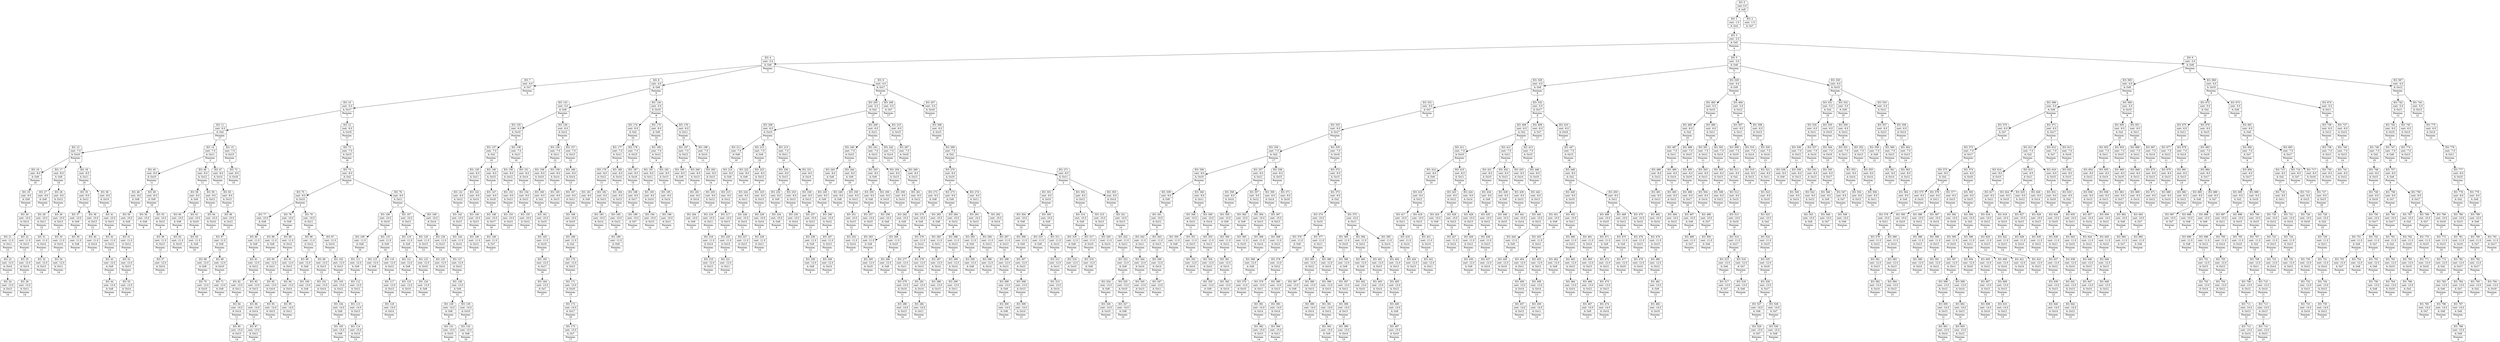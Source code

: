 digraph g {
node [shape = Mrecord];
nodo0[label="{EO: 0|cost: 0.0|A: null}"]
nodo1[label="{EO: 1|cost: -1.0|A: Go4}"]
nodo3[label="{EO: 3|cost: -2.0|A: Go5|Posicion:\n4}"]
nodo4[label="{EO: 4|cost: -3.0|A: Go6|Posicion:\n5}"]
nodo7[label="{EO: 7|cost: -4.0|A: Go7|Posicion:\n6}"]
nodo10[label="{EO: 10|cost: -5.0|A: Go17|Posicion:\n7}"]
nodo11[label="{EO: 11|cost: -6.0|A: Go2|Posicion:\n17}"]
nodo13[label="{EO: 13|cost: -7.0|A: Go10|Posicion:\n2}"]
nodo16[label="{EO: 16|cost: -8.0|A: Go8|Posicion:\n10}"]
nodo19[label="{EO: 19|cost: -9.0|A: Go9|Posicion:\n8}"]
nodo20[label="{EO: 20|cost: -10.0|A: Go12|Posicion:\n9}"]
nodo21[label="{EO: 21|cost: -11.0|A: Go11|Posicion:\n12}"]
nodo23[label="{EO: 23|cost: -12.0|A: Go14|Posicion:\n11}"]
nodo24[label="{EO: 24|cost: -13.0|A: Go13|Posicion:\n14}"]

nodo23 -> nodo24;

nodo21 -> nodo23;

nodo20 -> nodo21;
nodo22[label="{EO: 22|cost: -11.0|A: Go13|Posicion:\n12}"]
nodo25[label="{EO: 25|cost: -12.0|A: Go14|Posicion:\n13}"]
nodo26[label="{EO: 26|cost: -13.0|A: Go11|Posicion:\n14}"]

nodo25 -> nodo26;

nodo22 -> nodo25;

nodo20 -> nodo22;

nodo19 -> nodo20;

nodo16 -> nodo19;

nodo13 -> nodo16;
nodo17[label="{EO: 17|cost: -8.0|A: Go9|Posicion:\n10}"]
nodo27[label="{EO: 27|cost: -9.0|A: Go8|Posicion:\n9}"]

nodo17 -> nodo27;
nodo28[label="{EO: 28|cost: -9.0|A: Go12|Posicion:\n9}"]
nodo29[label="{EO: 29|cost: -10.0|A: Go11|Posicion:\n12}"]
nodo31[label="{EO: 31|cost: -11.0|A: Go14|Posicion:\n11}"]
nodo32[label="{EO: 32|cost: -12.0|A: Go13|Posicion:\n14}"]

nodo31 -> nodo32;

nodo29 -> nodo31;

nodo28 -> nodo29;
nodo30[label="{EO: 30|cost: -10.0|A: Go13|Posicion:\n12}"]
nodo33[label="{EO: 33|cost: -11.0|A: Go14|Posicion:\n13}"]
nodo34[label="{EO: 34|cost: -12.0|A: Go11|Posicion:\n14}"]

nodo33 -> nodo34;

nodo30 -> nodo33;

nodo28 -> nodo30;

nodo17 -> nodo28;

nodo13 -> nodo17;
nodo18[label="{EO: 18|cost: -8.0|A: Go11|Posicion:\n10}"]
nodo35[label="{EO: 35|cost: -9.0|A: Go12|Posicion:\n11}"]
nodo37[label="{EO: 37|cost: -10.0|A: Go9|Posicion:\n12}"]
nodo39[label="{EO: 39|cost: -11.0|A: Go8|Posicion:\n9}"]

nodo37 -> nodo39;

nodo35 -> nodo37;
nodo38[label="{EO: 38|cost: -10.0|A: Go13|Posicion:\n12}"]
nodo40[label="{EO: 40|cost: -11.0|A: Go14|Posicion:\n13}"]

nodo38 -> nodo40;

nodo35 -> nodo38;

nodo18 -> nodo35;
nodo36[label="{EO: 36|cost: -9.0|A: Go14|Posicion:\n11}"]
nodo41[label="{EO: 41|cost: -10.0|A: Go13|Posicion:\n14}"]
nodo42[label="{EO: 42|cost: -11.0|A: Go12|Posicion:\n13}"]
nodo43[label="{EO: 43|cost: -12.0|A: Go9|Posicion:\n12}"]
nodo44[label="{EO: 44|cost: -13.0|A: Go8|Posicion:\n9}"]

nodo43 -> nodo44;

nodo42 -> nodo43;

nodo41 -> nodo42;

nodo36 -> nodo41;

nodo18 -> nodo36;

nodo13 -> nodo18;

nodo11 -> nodo13;
nodo14[label="{EO: 14|cost: -7.0|A: Go11|Posicion:\n2}"]
nodo45[label="{EO: 45|cost: -8.0|A: Go10|Posicion:\n11}"]
nodo48[label="{EO: 48|cost: -9.0|A: Go8|Posicion:\n10}"]
nodo50[label="{EO: 50|cost: -10.0|A: Go9|Posicion:\n8}"]
nodo51[label="{EO: 51|cost: -11.0|A: Go12|Posicion:\n9}"]
nodo52[label="{EO: 52|cost: -12.0|A: Go13|Posicion:\n12}"]
nodo53[label="{EO: 53|cost: -13.0|A: Go14|Posicion:\n13}"]

nodo52 -> nodo53;

nodo51 -> nodo52;

nodo50 -> nodo51;

nodo48 -> nodo50;

nodo45 -> nodo48;
nodo49[label="{EO: 49|cost: -9.0|A: Go9|Posicion:\n10}"]
nodo54[label="{EO: 54|cost: -10.0|A: Go8|Posicion:\n9}"]

nodo49 -> nodo54;
nodo55[label="{EO: 55|cost: -10.0|A: Go12|Posicion:\n9}"]
nodo56[label="{EO: 56|cost: -11.0|A: Go13|Posicion:\n12}"]
nodo57[label="{EO: 57|cost: -12.0|A: Go14|Posicion:\n13}"]

nodo56 -> nodo57;

nodo55 -> nodo56;

nodo49 -> nodo55;

nodo45 -> nodo49;

nodo14 -> nodo45;
nodo46[label="{EO: 46|cost: -8.0|A: Go12|Posicion:\n11}"]
nodo58[label="{EO: 58|cost: -9.0|A: Go9|Posicion:\n12}"]
nodo60[label="{EO: 60|cost: -10.0|A: Go8|Posicion:\n9}"]
nodo62[label="{EO: 62|cost: -11.0|A: Go10|Posicion:\n8}"]

nodo60 -> nodo62;

nodo58 -> nodo60;
nodo61[label="{EO: 61|cost: -10.0|A: Go10|Posicion:\n9}"]
nodo63[label="{EO: 63|cost: -11.0|A: Go8|Posicion:\n10}"]

nodo61 -> nodo63;

nodo58 -> nodo61;

nodo46 -> nodo58;
nodo59[label="{EO: 59|cost: -9.0|A: Go13|Posicion:\n12}"]
nodo64[label="{EO: 64|cost: -10.0|A: Go14|Posicion:\n13}"]

nodo59 -> nodo64;

nodo46 -> nodo59;

nodo14 -> nodo46;
nodo47[label="{EO: 47|cost: -8.0|A: Go14|Posicion:\n11}"]
nodo65[label="{EO: 65|cost: -9.0|A: Go13|Posicion:\n14}"]
nodo66[label="{EO: 66|cost: -10.0|A: Go12|Posicion:\n13}"]
nodo67[label="{EO: 67|cost: -11.0|A: Go9|Posicion:\n12}"]
nodo68[label="{EO: 68|cost: -12.0|A: Go8|Posicion:\n9}"]
nodo70[label="{EO: 70|cost: -13.0|A: Go10|Posicion:\n8}"]

nodo68 -> nodo70;

nodo67 -> nodo68;
nodo69[label="{EO: 69|cost: -12.0|A: Go10|Posicion:\n9}"]
nodo71[label="{EO: 71|cost: -13.0|A: Go8|Posicion:\n10}"]

nodo69 -> nodo71;

nodo67 -> nodo69;

nodo66 -> nodo67;

nodo65 -> nodo66;

nodo47 -> nodo65;

nodo14 -> nodo47;

nodo11 -> nodo14;
nodo15[label="{EO: 15|cost: -7.0|A: Go15|Posicion:\n2}"]
nodo72[label="{EO: 72|cost: -8.0|A: Go16|Posicion:\n15}"]

nodo15 -> nodo72;

nodo11 -> nodo15;

nodo10 -> nodo11;
nodo12[label="{EO: 12|cost: -6.0|A: Go16|Posicion:\n17}"]
nodo73[label="{EO: 73|cost: -7.0|A: Go15|Posicion:\n16}"]
nodo74[label="{EO: 74|cost: -8.0|A: Go2|Posicion:\n15}"]
nodo75[label="{EO: 75|cost: -9.0|A: Go10|Posicion:\n2}"]
nodo77[label="{EO: 77|cost: -10.0|A: Go8|Posicion:\n10}"]
nodo80[label="{EO: 80|cost: -11.0|A: Go9|Posicion:\n8}"]
nodo81[label="{EO: 81|cost: -12.0|A: Go12|Posicion:\n9}"]
nodo82[label="{EO: 82|cost: -13.0|A: Go11|Posicion:\n12}"]
nodo84[label="{EO: 84|cost: -14.0|A: Go14|Posicion:\n11}"]
nodo85[label="{EO: 85|cost: -15.0|A: Go13|Posicion:\n14}"]

nodo84 -> nodo85;

nodo82 -> nodo84;

nodo81 -> nodo82;
nodo83[label="{EO: 83|cost: -13.0|A: Go13|Posicion:\n12}"]
nodo86[label="{EO: 86|cost: -14.0|A: Go14|Posicion:\n13}"]
nodo87[label="{EO: 87|cost: -15.0|A: Go11|Posicion:\n14}"]

nodo86 -> nodo87;

nodo83 -> nodo86;

nodo81 -> nodo83;

nodo80 -> nodo81;

nodo77 -> nodo80;

nodo75 -> nodo77;
nodo78[label="{EO: 78|cost: -10.0|A: Go9|Posicion:\n10}"]
nodo88[label="{EO: 88|cost: -11.0|A: Go8|Posicion:\n9}"]

nodo78 -> nodo88;
nodo89[label="{EO: 89|cost: -11.0|A: Go12|Posicion:\n9}"]
nodo90[label="{EO: 90|cost: -12.0|A: Go11|Posicion:\n12}"]
nodo92[label="{EO: 92|cost: -13.0|A: Go14|Posicion:\n11}"]
nodo93[label="{EO: 93|cost: -14.0|A: Go13|Posicion:\n14}"]

nodo92 -> nodo93;

nodo90 -> nodo92;

nodo89 -> nodo90;
nodo91[label="{EO: 91|cost: -12.0|A: Go13|Posicion:\n12}"]
nodo94[label="{EO: 94|cost: -13.0|A: Go14|Posicion:\n13}"]
nodo95[label="{EO: 95|cost: -14.0|A: Go11|Posicion:\n14}"]

nodo94 -> nodo95;

nodo91 -> nodo94;

nodo89 -> nodo91;

nodo78 -> nodo89;

nodo75 -> nodo78;
nodo79[label="{EO: 79|cost: -10.0|A: Go11|Posicion:\n10}"]
nodo96[label="{EO: 96|cost: -11.0|A: Go12|Posicion:\n11}"]
nodo98[label="{EO: 98|cost: -12.0|A: Go9|Posicion:\n12}"]
nodo100[label="{EO: 100|cost: -13.0|A: Go8|Posicion:\n9}"]

nodo98 -> nodo100;

nodo96 -> nodo98;
nodo99[label="{EO: 99|cost: -12.0|A: Go13|Posicion:\n12}"]
nodo101[label="{EO: 101|cost: -13.0|A: Go14|Posicion:\n13}"]

nodo99 -> nodo101;

nodo96 -> nodo99;

nodo79 -> nodo96;
nodo97[label="{EO: 97|cost: -11.0|A: Go14|Posicion:\n11}"]
nodo102[label="{EO: 102|cost: -12.0|A: Go13|Posicion:\n14}"]
nodo103[label="{EO: 103|cost: -13.0|A: Go12|Posicion:\n13}"]
nodo104[label="{EO: 104|cost: -14.0|A: Go9|Posicion:\n12}"]
nodo105[label="{EO: 105|cost: -15.0|A: Go8|Posicion:\n9}"]

nodo104 -> nodo105;

nodo103 -> nodo104;

nodo102 -> nodo103;

nodo97 -> nodo102;

nodo79 -> nodo97;

nodo75 -> nodo79;

nodo74 -> nodo75;
nodo76[label="{EO: 76|cost: -9.0|A: Go11|Posicion:\n2}"]
nodo106[label="{EO: 106|cost: -10.0|A: Go10|Posicion:\n11}"]
nodo109[label="{EO: 109|cost: -11.0|A: Go8|Posicion:\n10}"]
nodo111[label="{EO: 111|cost: -12.0|A: Go9|Posicion:\n8}"]
nodo112[label="{EO: 112|cost: -13.0|A: Go12|Posicion:\n9}"]
nodo113[label="{EO: 113|cost: -14.0|A: Go13|Posicion:\n12}"]
nodo114[label="{EO: 114|cost: -15.0|A: Go14|Posicion:\n13}"]

nodo113 -> nodo114;

nodo112 -> nodo113;

nodo111 -> nodo112;

nodo109 -> nodo111;

nodo106 -> nodo109;
nodo110[label="{EO: 110|cost: -11.0|A: Go9|Posicion:\n10}"]
nodo115[label="{EO: 115|cost: -12.0|A: Go8|Posicion:\n9}"]

nodo110 -> nodo115;
nodo116[label="{EO: 116|cost: -12.0|A: Go12|Posicion:\n9}"]
nodo117[label="{EO: 117|cost: -13.0|A: Go13|Posicion:\n12}"]
nodo118[label="{EO: 118|cost: -14.0|A: Go14|Posicion:\n13}"]

nodo117 -> nodo118;

nodo116 -> nodo117;

nodo110 -> nodo116;

nodo106 -> nodo110;

nodo76 -> nodo106;
nodo107[label="{EO: 107|cost: -10.0|A: Go12|Posicion:\n11}"]
nodo119[label="{EO: 119|cost: -11.0|A: Go9|Posicion:\n12}"]
nodo121[label="{EO: 121|cost: -12.0|A: Go8|Posicion:\n9}"]
nodo123[label="{EO: 123|cost: -13.0|A: Go10|Posicion:\n8}"]

nodo121 -> nodo123;

nodo119 -> nodo121;
nodo122[label="{EO: 122|cost: -12.0|A: Go10|Posicion:\n9}"]
nodo124[label="{EO: 124|cost: -13.0|A: Go8|Posicion:\n10}"]

nodo122 -> nodo124;

nodo119 -> nodo122;

nodo107 -> nodo119;
nodo120[label="{EO: 120|cost: -11.0|A: Go13|Posicion:\n12}"]
nodo125[label="{EO: 125|cost: -12.0|A: Go14|Posicion:\n13}"]

nodo120 -> nodo125;

nodo107 -> nodo120;

nodo76 -> nodo107;
nodo108[label="{EO: 108|cost: -10.0|A: Go14|Posicion:\n11}"]
nodo126[label="{EO: 126|cost: -11.0|A: Go13|Posicion:\n14}"]
nodo127[label="{EO: 127|cost: -12.0|A: Go12|Posicion:\n13}"]
nodo128[label="{EO: 128|cost: -13.0|A: Go9|Posicion:\n12}"]
nodo129[label="{EO: 129|cost: -14.0|A: Go8|Posicion:\n9}"]
nodo131[label="{EO: 131|cost: -15.0|A: Go10|Posicion:\n8}"]

nodo129 -> nodo131;

nodo128 -> nodo129;
nodo130[label="{EO: 130|cost: -14.0|A: Go10|Posicion:\n9}"]
nodo132[label="{EO: 132|cost: -15.0|A: Go8|Posicion:\n10}"]

nodo130 -> nodo132;

nodo128 -> nodo130;

nodo127 -> nodo128;

nodo126 -> nodo127;

nodo108 -> nodo126;

nodo76 -> nodo108;

nodo74 -> nodo76;

nodo73 -> nodo74;

nodo12 -> nodo73;

nodo10 -> nodo12;

nodo7 -> nodo10;

nodo4 -> nodo7;
nodo8[label="{EO: 8|cost: -4.0|A: Go8|Posicion:\n6}"]
nodo133[label="{EO: 133|cost: -5.0|A: Go9|Posicion:\n8}"]
nodo135[label="{EO: 135|cost: -6.0|A: Go10|Posicion:\n9}"]
nodo137[label="{EO: 137|cost: -7.0|A: Go2|Posicion:\n10}"]
nodo139[label="{EO: 139|cost: -8.0|A: Go11|Posicion:\n2}"]
nodo141[label="{EO: 141|cost: -9.0|A: Go12|Posicion:\n11}"]
nodo143[label="{EO: 143|cost: -10.0|A: Go13|Posicion:\n12}"]
nodo144[label="{EO: 144|cost: -11.0|A: Go14|Posicion:\n13}"]

nodo143 -> nodo144;

nodo141 -> nodo143;

nodo139 -> nodo141;
nodo142[label="{EO: 142|cost: -9.0|A: Go14|Posicion:\n11}"]
nodo145[label="{EO: 145|cost: -10.0|A: Go13|Posicion:\n14}"]
nodo146[label="{EO: 146|cost: -11.0|A: Go12|Posicion:\n13}"]

nodo145 -> nodo146;

nodo142 -> nodo145;

nodo139 -> nodo142;

nodo137 -> nodo139;
nodo140[label="{EO: 140|cost: -8.0|A: Go15|Posicion:\n2}"]
nodo147[label="{EO: 147|cost: -9.0|A: Go16|Posicion:\n15}"]
nodo148[label="{EO: 148|cost: -10.0|A: Go17|Posicion:\n16}"]
nodo149[label="{EO: 149|cost: -11.0|A: Go7|Posicion:\n17}"]

nodo148 -> nodo149;

nodo147 -> nodo148;

nodo140 -> nodo147;

nodo137 -> nodo140;

nodo135 -> nodo137;
nodo138[label="{EO: 138|cost: -7.0|A: Go11|Posicion:\n10}"]
nodo150[label="{EO: 150|cost: -8.0|A: Go12|Posicion:\n11}"]
nodo152[label="{EO: 152|cost: -9.0|A: Go13|Posicion:\n12}"]
nodo153[label="{EO: 153|cost: -10.0|A: Go14|Posicion:\n13}"]

nodo152 -> nodo153;

nodo150 -> nodo152;

nodo138 -> nodo150;
nodo151[label="{EO: 151|cost: -8.0|A: Go14|Posicion:\n11}"]
nodo154[label="{EO: 154|cost: -9.0|A: Go13|Posicion:\n14}"]
nodo155[label="{EO: 155|cost: -10.0|A: Go12|Posicion:\n13}"]

nodo154 -> nodo155;

nodo151 -> nodo154;

nodo138 -> nodo151;

nodo135 -> nodo138;

nodo133 -> nodo135;
nodo136[label="{EO: 136|cost: -6.0|A: Go12|Posicion:\n9}"]
nodo156[label="{EO: 156|cost: -7.0|A: Go11|Posicion:\n12}"]
nodo158[label="{EO: 158|cost: -8.0|A: Go10|Posicion:\n11}"]
nodo160[label="{EO: 160|cost: -9.0|A: Go2|Posicion:\n10}"]
nodo161[label="{EO: 161|cost: -10.0|A: Go15|Posicion:\n2}"]
nodo162[label="{EO: 162|cost: -11.0|A: Go16|Posicion:\n15}"]
nodo163[label="{EO: 163|cost: -12.0|A: Go17|Posicion:\n16}"]
nodo164[label="{EO: 164|cost: -13.0|A: Go7|Posicion:\n17}"]

nodo163 -> nodo164;

nodo162 -> nodo163;

nodo161 -> nodo162;

nodo160 -> nodo161;

nodo158 -> nodo160;

nodo156 -> nodo158;
nodo159[label="{EO: 159|cost: -8.0|A: Go14|Posicion:\n11}"]
nodo165[label="{EO: 165|cost: -9.0|A: Go13|Posicion:\n14}"]

nodo159 -> nodo165;

nodo156 -> nodo159;

nodo136 -> nodo156;
nodo157[label="{EO: 157|cost: -7.0|A: Go13|Posicion:\n12}"]
nodo166[label="{EO: 166|cost: -8.0|A: Go14|Posicion:\n13}"]
nodo167[label="{EO: 167|cost: -9.0|A: Go11|Posicion:\n14}"]
nodo168[label="{EO: 168|cost: -10.0|A: Go10|Posicion:\n11}"]
nodo169[label="{EO: 169|cost: -11.0|A: Go2|Posicion:\n10}"]
nodo170[label="{EO: 170|cost: -12.0|A: Go15|Posicion:\n2}"]
nodo171[label="{EO: 171|cost: -13.0|A: Go16|Posicion:\n15}"]
nodo172[label="{EO: 172|cost: -14.0|A: Go17|Posicion:\n16}"]
nodo173[label="{EO: 173|cost: -15.0|A: Go7|Posicion:\n17}"]

nodo172 -> nodo173;

nodo171 -> nodo172;

nodo170 -> nodo171;

nodo169 -> nodo170;

nodo168 -> nodo169;

nodo167 -> nodo168;

nodo166 -> nodo167;

nodo157 -> nodo166;

nodo136 -> nodo157;

nodo133 -> nodo136;

nodo8 -> nodo133;
nodo134[label="{EO: 134|cost: -5.0|A: Go10|Posicion:\n8}"]
nodo174[label="{EO: 174|cost: -6.0|A: Go2|Posicion:\n10}"]
nodo177[label="{EO: 177|cost: -7.0|A: Go11|Posicion:\n2}"]
nodo179[label="{EO: 179|cost: -8.0|A: Go12|Posicion:\n11}"]
nodo181[label="{EO: 181|cost: -9.0|A: Go9|Posicion:\n12}"]

nodo179 -> nodo181;
nodo182[label="{EO: 182|cost: -9.0|A: Go13|Posicion:\n12}"]
nodo183[label="{EO: 183|cost: -10.0|A: Go14|Posicion:\n13}"]

nodo182 -> nodo183;

nodo179 -> nodo182;

nodo177 -> nodo179;
nodo180[label="{EO: 180|cost: -8.0|A: Go14|Posicion:\n11}"]
nodo184[label="{EO: 184|cost: -9.0|A: Go13|Posicion:\n14}"]
nodo185[label="{EO: 185|cost: -10.0|A: Go12|Posicion:\n13}"]
nodo186[label="{EO: 186|cost: -11.0|A: Go9|Posicion:\n12}"]

nodo185 -> nodo186;

nodo184 -> nodo185;

nodo180 -> nodo184;

nodo177 -> nodo180;

nodo174 -> nodo177;
nodo178[label="{EO: 178|cost: -7.0|A: Go15|Posicion:\n2}"]
nodo187[label="{EO: 187|cost: -8.0|A: Go16|Posicion:\n15}"]
nodo188[label="{EO: 188|cost: -9.0|A: Go17|Posicion:\n16}"]
nodo189[label="{EO: 189|cost: -10.0|A: Go7|Posicion:\n17}"]

nodo188 -> nodo189;

nodo187 -> nodo188;

nodo178 -> nodo187;

nodo174 -> nodo178;

nodo134 -> nodo174;
nodo175[label="{EO: 175|cost: -6.0|A: Go9|Posicion:\n10}"]
nodo190[label="{EO: 190|cost: -7.0|A: Go12|Posicion:\n9}"]
nodo191[label="{EO: 191|cost: -8.0|A: Go11|Posicion:\n12}"]
nodo193[label="{EO: 193|cost: -9.0|A: Go14|Posicion:\n11}"]
nodo194[label="{EO: 194|cost: -10.0|A: Go13|Posicion:\n14}"]

nodo193 -> nodo194;

nodo191 -> nodo193;

nodo190 -> nodo191;
nodo192[label="{EO: 192|cost: -8.0|A: Go13|Posicion:\n12}"]
nodo195[label="{EO: 195|cost: -9.0|A: Go14|Posicion:\n13}"]
nodo196[label="{EO: 196|cost: -10.0|A: Go11|Posicion:\n14}"]

nodo195 -> nodo196;

nodo192 -> nodo195;

nodo190 -> nodo192;

nodo175 -> nodo190;

nodo134 -> nodo175;
nodo176[label="{EO: 176|cost: -6.0|A: Go11|Posicion:\n10}"]
nodo197[label="{EO: 197|cost: -7.0|A: Go12|Posicion:\n11}"]
nodo199[label="{EO: 199|cost: -8.0|A: Go9|Posicion:\n12}"]

nodo197 -> nodo199;
nodo200[label="{EO: 200|cost: -8.0|A: Go13|Posicion:\n12}"]
nodo201[label="{EO: 201|cost: -9.0|A: Go14|Posicion:\n13}"]

nodo200 -> nodo201;

nodo197 -> nodo200;

nodo176 -> nodo197;
nodo198[label="{EO: 198|cost: -7.0|A: Go14|Posicion:\n11}"]
nodo202[label="{EO: 202|cost: -8.0|A: Go13|Posicion:\n14}"]
nodo203[label="{EO: 203|cost: -9.0|A: Go12|Posicion:\n13}"]
nodo204[label="{EO: 204|cost: -10.0|A: Go9|Posicion:\n12}"]

nodo203 -> nodo204;

nodo202 -> nodo203;

nodo198 -> nodo202;

nodo176 -> nodo198;

nodo134 -> nodo176;

nodo8 -> nodo134;

nodo4 -> nodo8;
nodo9[label="{EO: 9|cost: -4.0|A: Go17|Posicion:\n6}"]
nodo205[label="{EO: 205|cost: -5.0|A: Go2|Posicion:\n17}"]
nodo208[label="{EO: 208|cost: -6.0|A: Go10|Posicion:\n2}"]
nodo211[label="{EO: 211|cost: -7.0|A: Go8|Posicion:\n10}"]
nodo214[label="{EO: 214|cost: -8.0|A: Go9|Posicion:\n8}"]
nodo215[label="{EO: 215|cost: -9.0|A: Go12|Posicion:\n9}"]
nodo216[label="{EO: 216|cost: -10.0|A: Go11|Posicion:\n12}"]
nodo218[label="{EO: 218|cost: -11.0|A: Go14|Posicion:\n11}"]
nodo219[label="{EO: 219|cost: -12.0|A: Go13|Posicion:\n14}"]

nodo218 -> nodo219;

nodo216 -> nodo218;

nodo215 -> nodo216;
nodo217[label="{EO: 217|cost: -10.0|A: Go13|Posicion:\n12}"]
nodo220[label="{EO: 220|cost: -11.0|A: Go14|Posicion:\n13}"]
nodo221[label="{EO: 221|cost: -12.0|A: Go11|Posicion:\n14}"]

nodo220 -> nodo221;

nodo217 -> nodo220;

nodo215 -> nodo217;

nodo214 -> nodo215;

nodo211 -> nodo214;

nodo208 -> nodo211;
nodo212[label="{EO: 212|cost: -7.0|A: Go9|Posicion:\n10}"]
nodo222[label="{EO: 222|cost: -8.0|A: Go8|Posicion:\n9}"]

nodo212 -> nodo222;
nodo223[label="{EO: 223|cost: -8.0|A: Go12|Posicion:\n9}"]
nodo224[label="{EO: 224|cost: -9.0|A: Go11|Posicion:\n12}"]
nodo226[label="{EO: 226|cost: -10.0|A: Go14|Posicion:\n11}"]
nodo227[label="{EO: 227|cost: -11.0|A: Go13|Posicion:\n14}"]

nodo226 -> nodo227;

nodo224 -> nodo226;

nodo223 -> nodo224;
nodo225[label="{EO: 225|cost: -9.0|A: Go13|Posicion:\n12}"]
nodo228[label="{EO: 228|cost: -10.0|A: Go14|Posicion:\n13}"]
nodo229[label="{EO: 229|cost: -11.0|A: Go11|Posicion:\n14}"]

nodo228 -> nodo229;

nodo225 -> nodo228;

nodo223 -> nodo225;

nodo212 -> nodo223;

nodo208 -> nodo212;
nodo213[label="{EO: 213|cost: -7.0|A: Go11|Posicion:\n10}"]
nodo230[label="{EO: 230|cost: -8.0|A: Go12|Posicion:\n11}"]
nodo232[label="{EO: 232|cost: -9.0|A: Go9|Posicion:\n12}"]
nodo234[label="{EO: 234|cost: -10.0|A: Go8|Posicion:\n9}"]

nodo232 -> nodo234;

nodo230 -> nodo232;
nodo233[label="{EO: 233|cost: -9.0|A: Go13|Posicion:\n12}"]
nodo235[label="{EO: 235|cost: -10.0|A: Go14|Posicion:\n13}"]

nodo233 -> nodo235;

nodo230 -> nodo233;

nodo213 -> nodo230;
nodo231[label="{EO: 231|cost: -8.0|A: Go14|Posicion:\n11}"]
nodo236[label="{EO: 236|cost: -9.0|A: Go13|Posicion:\n14}"]
nodo237[label="{EO: 237|cost: -10.0|A: Go12|Posicion:\n13}"]
nodo238[label="{EO: 238|cost: -11.0|A: Go9|Posicion:\n12}"]
nodo239[label="{EO: 239|cost: -12.0|A: Go8|Posicion:\n9}"]

nodo238 -> nodo239;

nodo237 -> nodo238;

nodo236 -> nodo237;

nodo231 -> nodo236;

nodo213 -> nodo231;

nodo208 -> nodo213;

nodo205 -> nodo208;
nodo209[label="{EO: 209|cost: -6.0|A: Go11|Posicion:\n2}"]
nodo240[label="{EO: 240|cost: -7.0|A: Go10|Posicion:\n11}"]
nodo243[label="{EO: 243|cost: -8.0|A: Go8|Posicion:\n10}"]
nodo245[label="{EO: 245|cost: -9.0|A: Go9|Posicion:\n8}"]
nodo246[label="{EO: 246|cost: -10.0|A: Go12|Posicion:\n9}"]
nodo247[label="{EO: 247|cost: -11.0|A: Go13|Posicion:\n12}"]
nodo248[label="{EO: 248|cost: -12.0|A: Go14|Posicion:\n13}"]

nodo247 -> nodo248;

nodo246 -> nodo247;

nodo245 -> nodo246;

nodo243 -> nodo245;

nodo240 -> nodo243;
nodo244[label="{EO: 244|cost: -8.0|A: Go9|Posicion:\n10}"]
nodo249[label="{EO: 249|cost: -9.0|A: Go8|Posicion:\n9}"]

nodo244 -> nodo249;
nodo250[label="{EO: 250|cost: -9.0|A: Go12|Posicion:\n9}"]
nodo251[label="{EO: 251|cost: -10.0|A: Go13|Posicion:\n12}"]
nodo252[label="{EO: 252|cost: -11.0|A: Go14|Posicion:\n13}"]

nodo251 -> nodo252;

nodo250 -> nodo251;

nodo244 -> nodo250;

nodo240 -> nodo244;

nodo209 -> nodo240;
nodo241[label="{EO: 241|cost: -7.0|A: Go12|Posicion:\n11}"]
nodo253[label="{EO: 253|cost: -8.0|A: Go9|Posicion:\n12}"]
nodo255[label="{EO: 255|cost: -9.0|A: Go8|Posicion:\n9}"]
nodo257[label="{EO: 257|cost: -10.0|A: Go10|Posicion:\n8}"]

nodo255 -> nodo257;

nodo253 -> nodo255;
nodo256[label="{EO: 256|cost: -9.0|A: Go10|Posicion:\n9}"]
nodo258[label="{EO: 258|cost: -10.0|A: Go8|Posicion:\n10}"]

nodo256 -> nodo258;

nodo253 -> nodo256;

nodo241 -> nodo253;
nodo254[label="{EO: 254|cost: -8.0|A: Go13|Posicion:\n12}"]
nodo259[label="{EO: 259|cost: -9.0|A: Go14|Posicion:\n13}"]

nodo254 -> nodo259;

nodo241 -> nodo254;

nodo209 -> nodo241;
nodo242[label="{EO: 242|cost: -7.0|A: Go14|Posicion:\n11}"]
nodo260[label="{EO: 260|cost: -8.0|A: Go13|Posicion:\n14}"]
nodo261[label="{EO: 261|cost: -9.0|A: Go12|Posicion:\n13}"]
nodo262[label="{EO: 262|cost: -10.0|A: Go9|Posicion:\n12}"]
nodo263[label="{EO: 263|cost: -11.0|A: Go8|Posicion:\n9}"]
nodo265[label="{EO: 265|cost: -12.0|A: Go10|Posicion:\n8}"]

nodo263 -> nodo265;

nodo262 -> nodo263;
nodo264[label="{EO: 264|cost: -11.0|A: Go10|Posicion:\n9}"]
nodo266[label="{EO: 266|cost: -12.0|A: Go8|Posicion:\n10}"]

nodo264 -> nodo266;

nodo262 -> nodo264;

nodo261 -> nodo262;

nodo260 -> nodo261;

nodo242 -> nodo260;

nodo209 -> nodo242;

nodo205 -> nodo209;
nodo210[label="{EO: 210|cost: -6.0|A: Go15|Posicion:\n2}"]
nodo267[label="{EO: 267|cost: -7.0|A: Go16|Posicion:\n15}"]

nodo210 -> nodo267;

nodo205 -> nodo210;

nodo9 -> nodo205;
nodo206[label="{EO: 206|cost: -5.0|A: Go7|Posicion:\n17}"]

nodo9 -> nodo206;
nodo207[label="{EO: 207|cost: -5.0|A: Go16|Posicion:\n17}"]
nodo268[label="{EO: 268|cost: -6.0|A: Go15|Posicion:\n16}"]
nodo269[label="{EO: 269|cost: -7.0|A: Go2|Posicion:\n15}"]
nodo270[label="{EO: 270|cost: -8.0|A: Go10|Posicion:\n2}"]
nodo272[label="{EO: 272|cost: -9.0|A: Go8|Posicion:\n10}"]
nodo275[label="{EO: 275|cost: -10.0|A: Go9|Posicion:\n8}"]
nodo276[label="{EO: 276|cost: -11.0|A: Go12|Posicion:\n9}"]
nodo277[label="{EO: 277|cost: -12.0|A: Go11|Posicion:\n12}"]
nodo279[label="{EO: 279|cost: -13.0|A: Go14|Posicion:\n11}"]
nodo280[label="{EO: 280|cost: -14.0|A: Go13|Posicion:\n14}"]

nodo279 -> nodo280;

nodo277 -> nodo279;

nodo276 -> nodo277;
nodo278[label="{EO: 278|cost: -12.0|A: Go13|Posicion:\n12}"]
nodo281[label="{EO: 281|cost: -13.0|A: Go14|Posicion:\n13}"]
nodo282[label="{EO: 282|cost: -14.0|A: Go11|Posicion:\n14}"]

nodo281 -> nodo282;

nodo278 -> nodo281;

nodo276 -> nodo278;

nodo275 -> nodo276;

nodo272 -> nodo275;

nodo270 -> nodo272;
nodo273[label="{EO: 273|cost: -9.0|A: Go9|Posicion:\n10}"]
nodo283[label="{EO: 283|cost: -10.0|A: Go8|Posicion:\n9}"]

nodo273 -> nodo283;
nodo284[label="{EO: 284|cost: -10.0|A: Go12|Posicion:\n9}"]
nodo285[label="{EO: 285|cost: -11.0|A: Go11|Posicion:\n12}"]
nodo287[label="{EO: 287|cost: -12.0|A: Go14|Posicion:\n11}"]
nodo288[label="{EO: 288|cost: -13.0|A: Go13|Posicion:\n14}"]

nodo287 -> nodo288;

nodo285 -> nodo287;

nodo284 -> nodo285;
nodo286[label="{EO: 286|cost: -11.0|A: Go13|Posicion:\n12}"]
nodo289[label="{EO: 289|cost: -12.0|A: Go14|Posicion:\n13}"]
nodo290[label="{EO: 290|cost: -13.0|A: Go11|Posicion:\n14}"]

nodo289 -> nodo290;

nodo286 -> nodo289;

nodo284 -> nodo286;

nodo273 -> nodo284;

nodo270 -> nodo273;
nodo274[label="{EO: 274|cost: -9.0|A: Go11|Posicion:\n10}"]
nodo291[label="{EO: 291|cost: -10.0|A: Go12|Posicion:\n11}"]
nodo293[label="{EO: 293|cost: -11.0|A: Go9|Posicion:\n12}"]
nodo295[label="{EO: 295|cost: -12.0|A: Go8|Posicion:\n9}"]

nodo293 -> nodo295;

nodo291 -> nodo293;
nodo294[label="{EO: 294|cost: -11.0|A: Go13|Posicion:\n12}"]
nodo296[label="{EO: 296|cost: -12.0|A: Go14|Posicion:\n13}"]

nodo294 -> nodo296;

nodo291 -> nodo294;

nodo274 -> nodo291;
nodo292[label="{EO: 292|cost: -10.0|A: Go14|Posicion:\n11}"]
nodo297[label="{EO: 297|cost: -11.0|A: Go13|Posicion:\n14}"]
nodo298[label="{EO: 298|cost: -12.0|A: Go12|Posicion:\n13}"]
nodo299[label="{EO: 299|cost: -13.0|A: Go9|Posicion:\n12}"]
nodo300[label="{EO: 300|cost: -14.0|A: Go8|Posicion:\n9}"]

nodo299 -> nodo300;

nodo298 -> nodo299;

nodo297 -> nodo298;

nodo292 -> nodo297;

nodo274 -> nodo292;

nodo270 -> nodo274;

nodo269 -> nodo270;
nodo271[label="{EO: 271|cost: -8.0|A: Go11|Posicion:\n2}"]
nodo301[label="{EO: 301|cost: -9.0|A: Go10|Posicion:\n11}"]
nodo304[label="{EO: 304|cost: -10.0|A: Go8|Posicion:\n10}"]
nodo306[label="{EO: 306|cost: -11.0|A: Go9|Posicion:\n8}"]
nodo307[label="{EO: 307|cost: -12.0|A: Go12|Posicion:\n9}"]
nodo308[label="{EO: 308|cost: -13.0|A: Go13|Posicion:\n12}"]
nodo309[label="{EO: 309|cost: -14.0|A: Go14|Posicion:\n13}"]

nodo308 -> nodo309;

nodo307 -> nodo308;

nodo306 -> nodo307;

nodo304 -> nodo306;

nodo301 -> nodo304;
nodo305[label="{EO: 305|cost: -10.0|A: Go9|Posicion:\n10}"]
nodo310[label="{EO: 310|cost: -11.0|A: Go8|Posicion:\n9}"]

nodo305 -> nodo310;
nodo311[label="{EO: 311|cost: -11.0|A: Go12|Posicion:\n9}"]
nodo312[label="{EO: 312|cost: -12.0|A: Go13|Posicion:\n12}"]
nodo313[label="{EO: 313|cost: -13.0|A: Go14|Posicion:\n13}"]

nodo312 -> nodo313;

nodo311 -> nodo312;

nodo305 -> nodo311;

nodo301 -> nodo305;

nodo271 -> nodo301;
nodo302[label="{EO: 302|cost: -9.0|A: Go12|Posicion:\n11}"]
nodo314[label="{EO: 314|cost: -10.0|A: Go9|Posicion:\n12}"]
nodo316[label="{EO: 316|cost: -11.0|A: Go8|Posicion:\n9}"]
nodo318[label="{EO: 318|cost: -12.0|A: Go10|Posicion:\n8}"]

nodo316 -> nodo318;

nodo314 -> nodo316;
nodo317[label="{EO: 317|cost: -11.0|A: Go10|Posicion:\n9}"]
nodo319[label="{EO: 319|cost: -12.0|A: Go8|Posicion:\n10}"]

nodo317 -> nodo319;

nodo314 -> nodo317;

nodo302 -> nodo314;
nodo315[label="{EO: 315|cost: -10.0|A: Go13|Posicion:\n12}"]
nodo320[label="{EO: 320|cost: -11.0|A: Go14|Posicion:\n13}"]

nodo315 -> nodo320;

nodo302 -> nodo315;

nodo271 -> nodo302;
nodo303[label="{EO: 303|cost: -9.0|A: Go14|Posicion:\n11}"]
nodo321[label="{EO: 321|cost: -10.0|A: Go13|Posicion:\n14}"]
nodo322[label="{EO: 322|cost: -11.0|A: Go12|Posicion:\n13}"]
nodo323[label="{EO: 323|cost: -12.0|A: Go9|Posicion:\n12}"]
nodo324[label="{EO: 324|cost: -13.0|A: Go8|Posicion:\n9}"]
nodo326[label="{EO: 326|cost: -14.0|A: Go10|Posicion:\n8}"]

nodo324 -> nodo326;

nodo323 -> nodo324;
nodo325[label="{EO: 325|cost: -13.0|A: Go10|Posicion:\n9}"]
nodo327[label="{EO: 327|cost: -14.0|A: Go8|Posicion:\n10}"]

nodo325 -> nodo327;

nodo323 -> nodo325;

nodo322 -> nodo323;

nodo321 -> nodo322;

nodo303 -> nodo321;

nodo271 -> nodo303;

nodo269 -> nodo271;

nodo268 -> nodo269;

nodo207 -> nodo268;

nodo9 -> nodo207;

nodo4 -> nodo9;

nodo3 -> nodo4;
nodo5[label="{EO: 5|cost: -3.0|A: Go8|Posicion:\n5}"]
nodo328[label="{EO: 328|cost: -4.0|A: Go6|Posicion:\n8}"]
nodo331[label="{EO: 331|cost: -5.0|A: Go7|Posicion:\n6}"]
nodo333[label="{EO: 333|cost: -6.0|A: Go17|Posicion:\n7}"]
nodo334[label="{EO: 334|cost: -7.0|A: Go2|Posicion:\n17}"]
nodo336[label="{EO: 336|cost: -8.0|A: Go10|Posicion:\n2}"]
nodo339[label="{EO: 339|cost: -9.0|A: Go9|Posicion:\n10}"]
nodo341[label="{EO: 341|cost: -10.0|A: Go12|Posicion:\n9}"]
nodo342[label="{EO: 342|cost: -11.0|A: Go11|Posicion:\n12}"]
nodo344[label="{EO: 344|cost: -12.0|A: Go14|Posicion:\n11}"]
nodo345[label="{EO: 345|cost: -13.0|A: Go13|Posicion:\n14}"]

nodo344 -> nodo345;

nodo342 -> nodo344;

nodo341 -> nodo342;
nodo343[label="{EO: 343|cost: -11.0|A: Go13|Posicion:\n12}"]
nodo346[label="{EO: 346|cost: -12.0|A: Go14|Posicion:\n13}"]
nodo347[label="{EO: 347|cost: -13.0|A: Go11|Posicion:\n14}"]

nodo346 -> nodo347;

nodo343 -> nodo346;

nodo341 -> nodo343;

nodo339 -> nodo341;

nodo336 -> nodo339;
nodo340[label="{EO: 340|cost: -9.0|A: Go11|Posicion:\n10}"]
nodo348[label="{EO: 348|cost: -10.0|A: Go12|Posicion:\n11}"]
nodo350[label="{EO: 350|cost: -11.0|A: Go9|Posicion:\n12}"]

nodo348 -> nodo350;
nodo351[label="{EO: 351|cost: -11.0|A: Go13|Posicion:\n12}"]
nodo352[label="{EO: 352|cost: -12.0|A: Go14|Posicion:\n13}"]

nodo351 -> nodo352;

nodo348 -> nodo351;

nodo340 -> nodo348;
nodo349[label="{EO: 349|cost: -10.0|A: Go14|Posicion:\n11}"]
nodo353[label="{EO: 353|cost: -11.0|A: Go13|Posicion:\n14}"]
nodo354[label="{EO: 354|cost: -12.0|A: Go12|Posicion:\n13}"]
nodo355[label="{EO: 355|cost: -13.0|A: Go9|Posicion:\n12}"]

nodo354 -> nodo355;

nodo353 -> nodo354;

nodo349 -> nodo353;

nodo340 -> nodo349;

nodo336 -> nodo340;

nodo334 -> nodo336;
nodo337[label="{EO: 337|cost: -8.0|A: Go11|Posicion:\n2}"]
nodo356[label="{EO: 356|cost: -9.0|A: Go10|Posicion:\n11}"]
nodo359[label="{EO: 359|cost: -10.0|A: Go9|Posicion:\n10}"]
nodo360[label="{EO: 360|cost: -11.0|A: Go12|Posicion:\n9}"]
nodo361[label="{EO: 361|cost: -12.0|A: Go13|Posicion:\n12}"]
nodo362[label="{EO: 362|cost: -13.0|A: Go14|Posicion:\n13}"]

nodo361 -> nodo362;

nodo360 -> nodo361;

nodo359 -> nodo360;

nodo356 -> nodo359;

nodo337 -> nodo356;
nodo357[label="{EO: 357|cost: -9.0|A: Go12|Posicion:\n11}"]
nodo363[label="{EO: 363|cost: -10.0|A: Go9|Posicion:\n12}"]
nodo365[label="{EO: 365|cost: -11.0|A: Go10|Posicion:\n9}"]

nodo363 -> nodo365;

nodo357 -> nodo363;
nodo364[label="{EO: 364|cost: -10.0|A: Go13|Posicion:\n12}"]
nodo366[label="{EO: 366|cost: -11.0|A: Go14|Posicion:\n13}"]

nodo364 -> nodo366;

nodo357 -> nodo364;

nodo337 -> nodo357;
nodo358[label="{EO: 358|cost: -9.0|A: Go14|Posicion:\n11}"]
nodo367[label="{EO: 367|cost: -10.0|A: Go13|Posicion:\n14}"]
nodo368[label="{EO: 368|cost: -11.0|A: Go12|Posicion:\n13}"]
nodo369[label="{EO: 369|cost: -12.0|A: Go9|Posicion:\n12}"]
nodo370[label="{EO: 370|cost: -13.0|A: Go10|Posicion:\n9}"]

nodo369 -> nodo370;

nodo368 -> nodo369;

nodo367 -> nodo368;

nodo358 -> nodo367;

nodo337 -> nodo358;

nodo334 -> nodo337;
nodo338[label="{EO: 338|cost: -8.0|A: Go15|Posicion:\n2}"]
nodo371[label="{EO: 371|cost: -9.0|A: Go16|Posicion:\n15}"]

nodo338 -> nodo371;

nodo334 -> nodo338;

nodo333 -> nodo334;
nodo335[label="{EO: 335|cost: -7.0|A: Go16|Posicion:\n17}"]
nodo372[label="{EO: 372|cost: -8.0|A: Go15|Posicion:\n16}"]
nodo373[label="{EO: 373|cost: -9.0|A: Go2|Posicion:\n15}"]
nodo374[label="{EO: 374|cost: -10.0|A: Go10|Posicion:\n2}"]
nodo376[label="{EO: 376|cost: -11.0|A: Go9|Posicion:\n10}"]
nodo378[label="{EO: 378|cost: -12.0|A: Go12|Posicion:\n9}"]
nodo379[label="{EO: 379|cost: -13.0|A: Go11|Posicion:\n12}"]
nodo381[label="{EO: 381|cost: -14.0|A: Go14|Posicion:\n11}"]
nodo382[label="{EO: 382|cost: -15.0|A: Go13|Posicion:\n14}"]

nodo381 -> nodo382;

nodo379 -> nodo381;

nodo378 -> nodo379;
nodo380[label="{EO: 380|cost: -13.0|A: Go13|Posicion:\n12}"]
nodo383[label="{EO: 383|cost: -14.0|A: Go14|Posicion:\n13}"]
nodo384[label="{EO: 384|cost: -15.0|A: Go11|Posicion:\n14}"]

nodo383 -> nodo384;

nodo380 -> nodo383;

nodo378 -> nodo380;

nodo376 -> nodo378;

nodo374 -> nodo376;
nodo377[label="{EO: 377|cost: -11.0|A: Go11|Posicion:\n10}"]
nodo385[label="{EO: 385|cost: -12.0|A: Go12|Posicion:\n11}"]
nodo387[label="{EO: 387|cost: -13.0|A: Go9|Posicion:\n12}"]

nodo385 -> nodo387;
nodo388[label="{EO: 388|cost: -13.0|A: Go13|Posicion:\n12}"]
nodo389[label="{EO: 389|cost: -14.0|A: Go14|Posicion:\n13}"]

nodo388 -> nodo389;

nodo385 -> nodo388;

nodo377 -> nodo385;
nodo386[label="{EO: 386|cost: -12.0|A: Go14|Posicion:\n11}"]
nodo390[label="{EO: 390|cost: -13.0|A: Go13|Posicion:\n14}"]
nodo391[label="{EO: 391|cost: -14.0|A: Go12|Posicion:\n13}"]
nodo392[label="{EO: 392|cost: -15.0|A: Go9|Posicion:\n12}"]

nodo391 -> nodo392;

nodo390 -> nodo391;

nodo386 -> nodo390;

nodo377 -> nodo386;

nodo374 -> nodo377;

nodo373 -> nodo374;
nodo375[label="{EO: 375|cost: -10.0|A: Go11|Posicion:\n2}"]
nodo393[label="{EO: 393|cost: -11.0|A: Go10|Posicion:\n11}"]
nodo396[label="{EO: 396|cost: -12.0|A: Go9|Posicion:\n10}"]
nodo397[label="{EO: 397|cost: -13.0|A: Go12|Posicion:\n9}"]
nodo398[label="{EO: 398|cost: -14.0|A: Go13|Posicion:\n12}"]
nodo399[label="{EO: 399|cost: -15.0|A: Go14|Posicion:\n13}"]

nodo398 -> nodo399;

nodo397 -> nodo398;

nodo396 -> nodo397;

nodo393 -> nodo396;

nodo375 -> nodo393;
nodo394[label="{EO: 394|cost: -11.0|A: Go12|Posicion:\n11}"]
nodo400[label="{EO: 400|cost: -12.0|A: Go9|Posicion:\n12}"]
nodo402[label="{EO: 402|cost: -13.0|A: Go10|Posicion:\n9}"]

nodo400 -> nodo402;

nodo394 -> nodo400;
nodo401[label="{EO: 401|cost: -12.0|A: Go13|Posicion:\n12}"]
nodo403[label="{EO: 403|cost: -13.0|A: Go14|Posicion:\n13}"]

nodo401 -> nodo403;

nodo394 -> nodo401;

nodo375 -> nodo394;
nodo395[label="{EO: 395|cost: -11.0|A: Go14|Posicion:\n11}"]
nodo404[label="{EO: 404|cost: -12.0|A: Go13|Posicion:\n14}"]
nodo405[label="{EO: 405|cost: -13.0|A: Go12|Posicion:\n13}"]
nodo406[label="{EO: 406|cost: -14.0|A: Go9|Posicion:\n12}"]
nodo407[label="{EO: 407|cost: -15.0|A: Go10|Posicion:\n9}"]

nodo406 -> nodo407;

nodo405 -> nodo406;

nodo404 -> nodo405;

nodo395 -> nodo404;

nodo375 -> nodo395;

nodo373 -> nodo375;

nodo372 -> nodo373;

nodo335 -> nodo372;

nodo333 -> nodo335;

nodo331 -> nodo333;

nodo328 -> nodo331;
nodo332[label="{EO: 332|cost: -5.0|A: Go17|Posicion:\n6}"]
nodo408[label="{EO: 408|cost: -6.0|A: Go2|Posicion:\n17}"]
nodo411[label="{EO: 411|cost: -7.0|A: Go10|Posicion:\n2}"]
nodo414[label="{EO: 414|cost: -8.0|A: Go9|Posicion:\n10}"]
nodo416[label="{EO: 416|cost: -9.0|A: Go12|Posicion:\n9}"]
nodo417[label="{EO: 417|cost: -10.0|A: Go11|Posicion:\n12}"]
nodo419[label="{EO: 419|cost: -11.0|A: Go14|Posicion:\n11}"]
nodo420[label="{EO: 420|cost: -12.0|A: Go13|Posicion:\n14}"]

nodo419 -> nodo420;

nodo417 -> nodo419;

nodo416 -> nodo417;
nodo418[label="{EO: 418|cost: -10.0|A: Go13|Posicion:\n12}"]
nodo421[label="{EO: 421|cost: -11.0|A: Go14|Posicion:\n13}"]
nodo422[label="{EO: 422|cost: -12.0|A: Go11|Posicion:\n14}"]

nodo421 -> nodo422;

nodo418 -> nodo421;

nodo416 -> nodo418;

nodo414 -> nodo416;

nodo411 -> nodo414;
nodo415[label="{EO: 415|cost: -8.0|A: Go11|Posicion:\n10}"]
nodo423[label="{EO: 423|cost: -9.0|A: Go12|Posicion:\n11}"]
nodo425[label="{EO: 425|cost: -10.0|A: Go9|Posicion:\n12}"]

nodo423 -> nodo425;
nodo426[label="{EO: 426|cost: -10.0|A: Go13|Posicion:\n12}"]
nodo427[label="{EO: 427|cost: -11.0|A: Go14|Posicion:\n13}"]

nodo426 -> nodo427;

nodo423 -> nodo426;

nodo415 -> nodo423;
nodo424[label="{EO: 424|cost: -9.0|A: Go14|Posicion:\n11}"]
nodo428[label="{EO: 428|cost: -10.0|A: Go13|Posicion:\n14}"]
nodo429[label="{EO: 429|cost: -11.0|A: Go12|Posicion:\n13}"]
nodo430[label="{EO: 430|cost: -12.0|A: Go9|Posicion:\n12}"]

nodo429 -> nodo430;

nodo428 -> nodo429;

nodo424 -> nodo428;

nodo415 -> nodo424;

nodo411 -> nodo415;

nodo408 -> nodo411;
nodo412[label="{EO: 412|cost: -7.0|A: Go11|Posicion:\n2}"]
nodo431[label="{EO: 431|cost: -8.0|A: Go10|Posicion:\n11}"]
nodo434[label="{EO: 434|cost: -9.0|A: Go9|Posicion:\n10}"]
nodo435[label="{EO: 435|cost: -10.0|A: Go12|Posicion:\n9}"]
nodo436[label="{EO: 436|cost: -11.0|A: Go13|Posicion:\n12}"]
nodo437[label="{EO: 437|cost: -12.0|A: Go14|Posicion:\n13}"]

nodo436 -> nodo437;

nodo435 -> nodo436;

nodo434 -> nodo435;

nodo431 -> nodo434;

nodo412 -> nodo431;
nodo432[label="{EO: 432|cost: -8.0|A: Go12|Posicion:\n11}"]
nodo438[label="{EO: 438|cost: -9.0|A: Go9|Posicion:\n12}"]
nodo440[label="{EO: 440|cost: -10.0|A: Go10|Posicion:\n9}"]

nodo438 -> nodo440;

nodo432 -> nodo438;
nodo439[label="{EO: 439|cost: -9.0|A: Go13|Posicion:\n12}"]
nodo441[label="{EO: 441|cost: -10.0|A: Go14|Posicion:\n13}"]

nodo439 -> nodo441;

nodo432 -> nodo439;

nodo412 -> nodo432;
nodo433[label="{EO: 433|cost: -8.0|A: Go14|Posicion:\n11}"]
nodo442[label="{EO: 442|cost: -9.0|A: Go13|Posicion:\n14}"]
nodo443[label="{EO: 443|cost: -10.0|A: Go12|Posicion:\n13}"]
nodo444[label="{EO: 444|cost: -11.0|A: Go9|Posicion:\n12}"]
nodo445[label="{EO: 445|cost: -12.0|A: Go10|Posicion:\n9}"]

nodo444 -> nodo445;

nodo443 -> nodo444;

nodo442 -> nodo443;

nodo433 -> nodo442;

nodo412 -> nodo433;

nodo408 -> nodo412;
nodo413[label="{EO: 413|cost: -7.0|A: Go15|Posicion:\n2}"]
nodo446[label="{EO: 446|cost: -8.0|A: Go16|Posicion:\n15}"]

nodo413 -> nodo446;

nodo408 -> nodo413;

nodo332 -> nodo408;
nodo409[label="{EO: 409|cost: -6.0|A: Go7|Posicion:\n17}"]

nodo332 -> nodo409;
nodo410[label="{EO: 410|cost: -6.0|A: Go16|Posicion:\n17}"]
nodo447[label="{EO: 447|cost: -7.0|A: Go15|Posicion:\n16}"]
nodo448[label="{EO: 448|cost: -8.0|A: Go2|Posicion:\n15}"]
nodo449[label="{EO: 449|cost: -9.0|A: Go10|Posicion:\n2}"]
nodo451[label="{EO: 451|cost: -10.0|A: Go9|Posicion:\n10}"]
nodo453[label="{EO: 453|cost: -11.0|A: Go12|Posicion:\n9}"]
nodo454[label="{EO: 454|cost: -12.0|A: Go11|Posicion:\n12}"]
nodo456[label="{EO: 456|cost: -13.0|A: Go14|Posicion:\n11}"]
nodo457[label="{EO: 457|cost: -14.0|A: Go13|Posicion:\n14}"]

nodo456 -> nodo457;

nodo454 -> nodo456;

nodo453 -> nodo454;
nodo455[label="{EO: 455|cost: -12.0|A: Go13|Posicion:\n12}"]
nodo458[label="{EO: 458|cost: -13.0|A: Go14|Posicion:\n13}"]
nodo459[label="{EO: 459|cost: -14.0|A: Go11|Posicion:\n14}"]

nodo458 -> nodo459;

nodo455 -> nodo458;

nodo453 -> nodo455;

nodo451 -> nodo453;

nodo449 -> nodo451;
nodo452[label="{EO: 452|cost: -10.0|A: Go11|Posicion:\n10}"]
nodo460[label="{EO: 460|cost: -11.0|A: Go12|Posicion:\n11}"]
nodo462[label="{EO: 462|cost: -12.0|A: Go9|Posicion:\n12}"]

nodo460 -> nodo462;
nodo463[label="{EO: 463|cost: -12.0|A: Go13|Posicion:\n12}"]
nodo464[label="{EO: 464|cost: -13.0|A: Go14|Posicion:\n13}"]

nodo463 -> nodo464;

nodo460 -> nodo463;

nodo452 -> nodo460;
nodo461[label="{EO: 461|cost: -11.0|A: Go14|Posicion:\n11}"]
nodo465[label="{EO: 465|cost: -12.0|A: Go13|Posicion:\n14}"]
nodo466[label="{EO: 466|cost: -13.0|A: Go12|Posicion:\n13}"]
nodo467[label="{EO: 467|cost: -14.0|A: Go9|Posicion:\n12}"]

nodo466 -> nodo467;

nodo465 -> nodo466;

nodo461 -> nodo465;

nodo452 -> nodo461;

nodo449 -> nodo452;

nodo448 -> nodo449;
nodo450[label="{EO: 450|cost: -9.0|A: Go11|Posicion:\n2}"]
nodo468[label="{EO: 468|cost: -10.0|A: Go10|Posicion:\n11}"]
nodo471[label="{EO: 471|cost: -11.0|A: Go9|Posicion:\n10}"]
nodo472[label="{EO: 472|cost: -12.0|A: Go12|Posicion:\n9}"]
nodo473[label="{EO: 473|cost: -13.0|A: Go13|Posicion:\n12}"]
nodo474[label="{EO: 474|cost: -14.0|A: Go14|Posicion:\n13}"]

nodo473 -> nodo474;

nodo472 -> nodo473;

nodo471 -> nodo472;

nodo468 -> nodo471;

nodo450 -> nodo468;
nodo469[label="{EO: 469|cost: -10.0|A: Go12|Posicion:\n11}"]
nodo475[label="{EO: 475|cost: -11.0|A: Go9|Posicion:\n12}"]
nodo477[label="{EO: 477|cost: -12.0|A: Go10|Posicion:\n9}"]

nodo475 -> nodo477;

nodo469 -> nodo475;
nodo476[label="{EO: 476|cost: -11.0|A: Go13|Posicion:\n12}"]
nodo478[label="{EO: 478|cost: -12.0|A: Go14|Posicion:\n13}"]

nodo476 -> nodo478;

nodo469 -> nodo476;

nodo450 -> nodo469;
nodo470[label="{EO: 470|cost: -10.0|A: Go14|Posicion:\n11}"]
nodo479[label="{EO: 479|cost: -11.0|A: Go13|Posicion:\n14}"]
nodo480[label="{EO: 480|cost: -12.0|A: Go12|Posicion:\n13}"]
nodo481[label="{EO: 481|cost: -13.0|A: Go9|Posicion:\n12}"]
nodo482[label="{EO: 482|cost: -14.0|A: Go10|Posicion:\n9}"]

nodo481 -> nodo482;

nodo480 -> nodo481;

nodo479 -> nodo480;

nodo470 -> nodo479;

nodo450 -> nodo470;

nodo448 -> nodo450;

nodo447 -> nodo448;

nodo410 -> nodo447;

nodo332 -> nodo410;

nodo328 -> nodo332;

nodo5 -> nodo328;
nodo329[label="{EO: 329|cost: -4.0|A: Go9|Posicion:\n8}"]
nodo483[label="{EO: 483|cost: -5.0|A: Go10|Posicion:\n9}"]
nodo485[label="{EO: 485|cost: -6.0|A: Go2|Posicion:\n10}"]
nodo487[label="{EO: 487|cost: -7.0|A: Go11|Posicion:\n2}"]
nodo489[label="{EO: 489|cost: -8.0|A: Go12|Posicion:\n11}"]
nodo491[label="{EO: 491|cost: -9.0|A: Go13|Posicion:\n12}"]
nodo492[label="{EO: 492|cost: -10.0|A: Go14|Posicion:\n13}"]

nodo491 -> nodo492;

nodo489 -> nodo491;

nodo487 -> nodo489;
nodo490[label="{EO: 490|cost: -8.0|A: Go14|Posicion:\n11}"]
nodo493[label="{EO: 493|cost: -9.0|A: Go13|Posicion:\n14}"]
nodo494[label="{EO: 494|cost: -10.0|A: Go12|Posicion:\n13}"]

nodo493 -> nodo494;

nodo490 -> nodo493;

nodo487 -> nodo490;

nodo485 -> nodo487;
nodo488[label="{EO: 488|cost: -7.0|A: Go15|Posicion:\n2}"]
nodo495[label="{EO: 495|cost: -8.0|A: Go16|Posicion:\n15}"]
nodo496[label="{EO: 496|cost: -9.0|A: Go17|Posicion:\n16}"]
nodo497[label="{EO: 497|cost: -10.0|A: Go6|Posicion:\n17}"]
nodo499[label="{EO: 499|cost: -11.0|A: Go7|Posicion:\n6}"]

nodo497 -> nodo499;

nodo496 -> nodo497;
nodo498[label="{EO: 498|cost: -10.0|A: Go7|Posicion:\n17}"]
nodo500[label="{EO: 500|cost: -11.0|A: Go6|Posicion:\n7}"]

nodo498 -> nodo500;

nodo496 -> nodo498;

nodo495 -> nodo496;

nodo488 -> nodo495;

nodo485 -> nodo488;

nodo483 -> nodo485;
nodo486[label="{EO: 486|cost: -6.0|A: Go11|Posicion:\n10}"]
nodo501[label="{EO: 501|cost: -7.0|A: Go12|Posicion:\n11}"]
nodo503[label="{EO: 503|cost: -8.0|A: Go13|Posicion:\n12}"]
nodo504[label="{EO: 504|cost: -9.0|A: Go14|Posicion:\n13}"]

nodo503 -> nodo504;

nodo501 -> nodo503;

nodo486 -> nodo501;
nodo502[label="{EO: 502|cost: -7.0|A: Go14|Posicion:\n11}"]
nodo505[label="{EO: 505|cost: -8.0|A: Go13|Posicion:\n14}"]
nodo506[label="{EO: 506|cost: -9.0|A: Go12|Posicion:\n13}"]

nodo505 -> nodo506;

nodo502 -> nodo505;

nodo486 -> nodo502;

nodo483 -> nodo486;

nodo329 -> nodo483;
nodo484[label="{EO: 484|cost: -5.0|A: Go12|Posicion:\n9}"]
nodo507[label="{EO: 507|cost: -6.0|A: Go11|Posicion:\n12}"]
nodo509[label="{EO: 509|cost: -7.0|A: Go10|Posicion:\n11}"]
nodo511[label="{EO: 511|cost: -8.0|A: Go2|Posicion:\n10}"]
nodo512[label="{EO: 512|cost: -9.0|A: Go15|Posicion:\n2}"]
nodo513[label="{EO: 513|cost: -10.0|A: Go16|Posicion:\n15}"]
nodo514[label="{EO: 514|cost: -11.0|A: Go17|Posicion:\n16}"]
nodo515[label="{EO: 515|cost: -12.0|A: Go6|Posicion:\n17}"]
nodo517[label="{EO: 517|cost: -13.0|A: Go7|Posicion:\n6}"]

nodo515 -> nodo517;

nodo514 -> nodo515;
nodo516[label="{EO: 516|cost: -12.0|A: Go7|Posicion:\n17}"]
nodo518[label="{EO: 518|cost: -13.0|A: Go6|Posicion:\n7}"]

nodo516 -> nodo518;

nodo514 -> nodo516;

nodo513 -> nodo514;

nodo512 -> nodo513;

nodo511 -> nodo512;

nodo509 -> nodo511;

nodo507 -> nodo509;
nodo510[label="{EO: 510|cost: -7.0|A: Go14|Posicion:\n11}"]
nodo519[label="{EO: 519|cost: -8.0|A: Go13|Posicion:\n14}"]

nodo510 -> nodo519;

nodo507 -> nodo510;

nodo484 -> nodo507;
nodo508[label="{EO: 508|cost: -6.0|A: Go13|Posicion:\n12}"]
nodo520[label="{EO: 520|cost: -7.0|A: Go14|Posicion:\n13}"]
nodo521[label="{EO: 521|cost: -8.0|A: Go11|Posicion:\n14}"]
nodo522[label="{EO: 522|cost: -9.0|A: Go10|Posicion:\n11}"]
nodo523[label="{EO: 523|cost: -10.0|A: Go2|Posicion:\n10}"]
nodo524[label="{EO: 524|cost: -11.0|A: Go15|Posicion:\n2}"]
nodo525[label="{EO: 525|cost: -12.0|A: Go16|Posicion:\n15}"]
nodo526[label="{EO: 526|cost: -13.0|A: Go17|Posicion:\n16}"]
nodo527[label="{EO: 527|cost: -14.0|A: Go6|Posicion:\n17}"]
nodo529[label="{EO: 529|cost: -15.0|A: Go7|Posicion:\n6}"]

nodo527 -> nodo529;

nodo526 -> nodo527;
nodo528[label="{EO: 528|cost: -14.0|A: Go7|Posicion:\n17}"]
nodo530[label="{EO: 530|cost: -15.0|A: Go6|Posicion:\n7}"]

nodo528 -> nodo530;

nodo526 -> nodo528;

nodo525 -> nodo526;

nodo524 -> nodo525;

nodo523 -> nodo524;

nodo522 -> nodo523;

nodo521 -> nodo522;

nodo520 -> nodo521;

nodo508 -> nodo520;

nodo484 -> nodo508;

nodo329 -> nodo484;

nodo5 -> nodo329;
nodo330[label="{EO: 330|cost: -4.0|A: Go10|Posicion:\n8}"]
nodo531[label="{EO: 531|cost: -5.0|A: Go2|Posicion:\n10}"]
nodo534[label="{EO: 534|cost: -6.0|A: Go11|Posicion:\n2}"]
nodo536[label="{EO: 536|cost: -7.0|A: Go12|Posicion:\n11}"]
nodo538[label="{EO: 538|cost: -8.0|A: Go9|Posicion:\n12}"]

nodo536 -> nodo538;
nodo539[label="{EO: 539|cost: -8.0|A: Go13|Posicion:\n12}"]
nodo540[label="{EO: 540|cost: -9.0|A: Go14|Posicion:\n13}"]

nodo539 -> nodo540;

nodo536 -> nodo539;

nodo534 -> nodo536;
nodo537[label="{EO: 537|cost: -7.0|A: Go14|Posicion:\n11}"]
nodo541[label="{EO: 541|cost: -8.0|A: Go13|Posicion:\n14}"]
nodo542[label="{EO: 542|cost: -9.0|A: Go12|Posicion:\n13}"]
nodo543[label="{EO: 543|cost: -10.0|A: Go9|Posicion:\n12}"]

nodo542 -> nodo543;

nodo541 -> nodo542;

nodo537 -> nodo541;

nodo534 -> nodo537;

nodo531 -> nodo534;
nodo535[label="{EO: 535|cost: -6.0|A: Go15|Posicion:\n2}"]
nodo544[label="{EO: 544|cost: -7.0|A: Go16|Posicion:\n15}"]
nodo545[label="{EO: 545|cost: -8.0|A: Go17|Posicion:\n16}"]
nodo546[label="{EO: 546|cost: -9.0|A: Go6|Posicion:\n17}"]
nodo548[label="{EO: 548|cost: -10.0|A: Go7|Posicion:\n6}"]

nodo546 -> nodo548;

nodo545 -> nodo546;
nodo547[label="{EO: 547|cost: -9.0|A: Go7|Posicion:\n17}"]
nodo549[label="{EO: 549|cost: -10.0|A: Go6|Posicion:\n7}"]

nodo547 -> nodo549;

nodo545 -> nodo547;

nodo544 -> nodo545;

nodo535 -> nodo544;

nodo531 -> nodo535;

nodo330 -> nodo531;
nodo532[label="{EO: 532|cost: -5.0|A: Go9|Posicion:\n10}"]
nodo550[label="{EO: 550|cost: -6.0|A: Go12|Posicion:\n9}"]
nodo551[label="{EO: 551|cost: -7.0|A: Go11|Posicion:\n12}"]
nodo553[label="{EO: 553|cost: -8.0|A: Go14|Posicion:\n11}"]
nodo554[label="{EO: 554|cost: -9.0|A: Go13|Posicion:\n14}"]

nodo553 -> nodo554;

nodo551 -> nodo553;

nodo550 -> nodo551;
nodo552[label="{EO: 552|cost: -7.0|A: Go13|Posicion:\n12}"]
nodo555[label="{EO: 555|cost: -8.0|A: Go14|Posicion:\n13}"]
nodo556[label="{EO: 556|cost: -9.0|A: Go11|Posicion:\n14}"]

nodo555 -> nodo556;

nodo552 -> nodo555;

nodo550 -> nodo552;

nodo532 -> nodo550;

nodo330 -> nodo532;
nodo533[label="{EO: 533|cost: -5.0|A: Go11|Posicion:\n10}"]
nodo557[label="{EO: 557|cost: -6.0|A: Go12|Posicion:\n11}"]
nodo559[label="{EO: 559|cost: -7.0|A: Go9|Posicion:\n12}"]

nodo557 -> nodo559;
nodo560[label="{EO: 560|cost: -7.0|A: Go13|Posicion:\n12}"]
nodo561[label="{EO: 561|cost: -8.0|A: Go14|Posicion:\n13}"]

nodo560 -> nodo561;

nodo557 -> nodo560;

nodo533 -> nodo557;
nodo558[label="{EO: 558|cost: -6.0|A: Go14|Posicion:\n11}"]
nodo562[label="{EO: 562|cost: -7.0|A: Go13|Posicion:\n14}"]
nodo563[label="{EO: 563|cost: -8.0|A: Go12|Posicion:\n13}"]
nodo564[label="{EO: 564|cost: -9.0|A: Go9|Posicion:\n12}"]

nodo563 -> nodo564;

nodo562 -> nodo563;

nodo558 -> nodo562;

nodo533 -> nodo558;

nodo330 -> nodo533;

nodo5 -> nodo330;

nodo3 -> nodo5;
nodo6[label="{EO: 6|cost: -3.0|A: Go9|Posicion:\n5}"]
nodo565[label="{EO: 565|cost: -4.0|A: Go8|Posicion:\n9}"]
nodo568[label="{EO: 568|cost: -5.0|A: Go6|Posicion:\n8}"]
nodo570[label="{EO: 570|cost: -6.0|A: Go7|Posicion:\n6}"]
nodo572[label="{EO: 572|cost: -7.0|A: Go17|Posicion:\n7}"]
nodo573[label="{EO: 573|cost: -8.0|A: Go2|Posicion:\n17}"]
nodo575[label="{EO: 575|cost: -9.0|A: Go10|Posicion:\n2}"]
nodo578[label="{EO: 578|cost: -10.0|A: Go11|Posicion:\n10}"]
nodo579[label="{EO: 579|cost: -11.0|A: Go12|Posicion:\n11}"]
nodo581[label="{EO: 581|cost: -12.0|A: Go13|Posicion:\n12}"]
nodo582[label="{EO: 582|cost: -13.0|A: Go14|Posicion:\n13}"]

nodo581 -> nodo582;

nodo579 -> nodo581;

nodo578 -> nodo579;
nodo580[label="{EO: 580|cost: -11.0|A: Go14|Posicion:\n11}"]
nodo583[label="{EO: 583|cost: -12.0|A: Go13|Posicion:\n14}"]
nodo584[label="{EO: 584|cost: -13.0|A: Go12|Posicion:\n13}"]

nodo583 -> nodo584;

nodo580 -> nodo583;

nodo578 -> nodo580;

nodo575 -> nodo578;

nodo573 -> nodo575;
nodo576[label="{EO: 576|cost: -9.0|A: Go11|Posicion:\n2}"]
nodo585[label="{EO: 585|cost: -10.0|A: Go10|Posicion:\n11}"]

nodo576 -> nodo585;
nodo586[label="{EO: 586|cost: -10.0|A: Go12|Posicion:\n11}"]
nodo588[label="{EO: 588|cost: -11.0|A: Go13|Posicion:\n12}"]
nodo589[label="{EO: 589|cost: -12.0|A: Go14|Posicion:\n13}"]

nodo588 -> nodo589;

nodo586 -> nodo588;

nodo576 -> nodo586;
nodo587[label="{EO: 587|cost: -10.0|A: Go14|Posicion:\n11}"]
nodo590[label="{EO: 590|cost: -11.0|A: Go13|Posicion:\n14}"]
nodo591[label="{EO: 591|cost: -12.0|A: Go12|Posicion:\n13}"]

nodo590 -> nodo591;

nodo587 -> nodo590;

nodo576 -> nodo587;

nodo573 -> nodo576;
nodo577[label="{EO: 577|cost: -9.0|A: Go15|Posicion:\n2}"]
nodo592[label="{EO: 592|cost: -10.0|A: Go16|Posicion:\n15}"]

nodo577 -> nodo592;

nodo573 -> nodo577;

nodo572 -> nodo573;
nodo574[label="{EO: 574|cost: -8.0|A: Go16|Posicion:\n17}"]
nodo593[label="{EO: 593|cost: -9.0|A: Go15|Posicion:\n16}"]
nodo594[label="{EO: 594|cost: -10.0|A: Go2|Posicion:\n15}"]
nodo595[label="{EO: 595|cost: -11.0|A: Go10|Posicion:\n2}"]
nodo597[label="{EO: 597|cost: -12.0|A: Go11|Posicion:\n10}"]
nodo598[label="{EO: 598|cost: -13.0|A: Go12|Posicion:\n11}"]
nodo600[label="{EO: 600|cost: -14.0|A: Go13|Posicion:\n12}"]
nodo601[label="{EO: 601|cost: -15.0|A: Go14|Posicion:\n13}"]

nodo600 -> nodo601;

nodo598 -> nodo600;

nodo597 -> nodo598;
nodo599[label="{EO: 599|cost: -13.0|A: Go14|Posicion:\n11}"]
nodo602[label="{EO: 602|cost: -14.0|A: Go13|Posicion:\n14}"]
nodo603[label="{EO: 603|cost: -15.0|A: Go12|Posicion:\n13}"]

nodo602 -> nodo603;

nodo599 -> nodo602;

nodo597 -> nodo599;

nodo595 -> nodo597;

nodo594 -> nodo595;
nodo596[label="{EO: 596|cost: -11.0|A: Go11|Posicion:\n2}"]
nodo604[label="{EO: 604|cost: -12.0|A: Go10|Posicion:\n11}"]

nodo596 -> nodo604;
nodo605[label="{EO: 605|cost: -12.0|A: Go12|Posicion:\n11}"]
nodo607[label="{EO: 607|cost: -13.0|A: Go13|Posicion:\n12}"]
nodo608[label="{EO: 608|cost: -14.0|A: Go14|Posicion:\n13}"]

nodo607 -> nodo608;

nodo605 -> nodo607;

nodo596 -> nodo605;
nodo606[label="{EO: 606|cost: -12.0|A: Go14|Posicion:\n11}"]
nodo609[label="{EO: 609|cost: -13.0|A: Go13|Posicion:\n14}"]
nodo610[label="{EO: 610|cost: -14.0|A: Go12|Posicion:\n13}"]

nodo609 -> nodo610;

nodo606 -> nodo609;

nodo596 -> nodo606;

nodo594 -> nodo596;

nodo593 -> nodo594;

nodo574 -> nodo593;

nodo572 -> nodo574;

nodo570 -> nodo572;

nodo568 -> nodo570;
nodo571[label="{EO: 571|cost: -6.0|A: Go17|Posicion:\n6}"]
nodo611[label="{EO: 611|cost: -7.0|A: Go2|Posicion:\n17}"]
nodo614[label="{EO: 614|cost: -8.0|A: Go10|Posicion:\n2}"]
nodo617[label="{EO: 617|cost: -9.0|A: Go11|Posicion:\n10}"]
nodo618[label="{EO: 618|cost: -10.0|A: Go12|Posicion:\n11}"]
nodo620[label="{EO: 620|cost: -11.0|A: Go13|Posicion:\n12}"]
nodo621[label="{EO: 621|cost: -12.0|A: Go14|Posicion:\n13}"]

nodo620 -> nodo621;

nodo618 -> nodo620;

nodo617 -> nodo618;
nodo619[label="{EO: 619|cost: -10.0|A: Go14|Posicion:\n11}"]
nodo622[label="{EO: 622|cost: -11.0|A: Go13|Posicion:\n14}"]
nodo623[label="{EO: 623|cost: -12.0|A: Go12|Posicion:\n13}"]

nodo622 -> nodo623;

nodo619 -> nodo622;

nodo617 -> nodo619;

nodo614 -> nodo617;

nodo611 -> nodo614;
nodo615[label="{EO: 615|cost: -8.0|A: Go11|Posicion:\n2}"]
nodo624[label="{EO: 624|cost: -9.0|A: Go10|Posicion:\n11}"]

nodo615 -> nodo624;
nodo625[label="{EO: 625|cost: -9.0|A: Go12|Posicion:\n11}"]
nodo627[label="{EO: 627|cost: -10.0|A: Go13|Posicion:\n12}"]
nodo628[label="{EO: 628|cost: -11.0|A: Go14|Posicion:\n13}"]

nodo627 -> nodo628;

nodo625 -> nodo627;

nodo615 -> nodo625;
nodo626[label="{EO: 626|cost: -9.0|A: Go14|Posicion:\n11}"]
nodo629[label="{EO: 629|cost: -10.0|A: Go13|Posicion:\n14}"]
nodo630[label="{EO: 630|cost: -11.0|A: Go12|Posicion:\n13}"]

nodo629 -> nodo630;

nodo626 -> nodo629;

nodo615 -> nodo626;

nodo611 -> nodo615;
nodo616[label="{EO: 616|cost: -8.0|A: Go15|Posicion:\n2}"]
nodo631[label="{EO: 631|cost: -9.0|A: Go16|Posicion:\n15}"]

nodo616 -> nodo631;

nodo611 -> nodo616;

nodo571 -> nodo611;
nodo612[label="{EO: 612|cost: -7.0|A: Go7|Posicion:\n17}"]

nodo571 -> nodo612;
nodo613[label="{EO: 613|cost: -7.0|A: Go16|Posicion:\n17}"]
nodo632[label="{EO: 632|cost: -8.0|A: Go15|Posicion:\n16}"]
nodo633[label="{EO: 633|cost: -9.0|A: Go2|Posicion:\n15}"]
nodo634[label="{EO: 634|cost: -10.0|A: Go10|Posicion:\n2}"]
nodo636[label="{EO: 636|cost: -11.0|A: Go11|Posicion:\n10}"]
nodo637[label="{EO: 637|cost: -12.0|A: Go12|Posicion:\n11}"]
nodo639[label="{EO: 639|cost: -13.0|A: Go13|Posicion:\n12}"]
nodo640[label="{EO: 640|cost: -14.0|A: Go14|Posicion:\n13}"]

nodo639 -> nodo640;

nodo637 -> nodo639;

nodo636 -> nodo637;
nodo638[label="{EO: 638|cost: -12.0|A: Go14|Posicion:\n11}"]
nodo641[label="{EO: 641|cost: -13.0|A: Go13|Posicion:\n14}"]
nodo642[label="{EO: 642|cost: -14.0|A: Go12|Posicion:\n13}"]

nodo641 -> nodo642;

nodo638 -> nodo641;

nodo636 -> nodo638;

nodo634 -> nodo636;

nodo633 -> nodo634;
nodo635[label="{EO: 635|cost: -10.0|A: Go11|Posicion:\n2}"]
nodo643[label="{EO: 643|cost: -11.0|A: Go10|Posicion:\n11}"]

nodo635 -> nodo643;
nodo644[label="{EO: 644|cost: -11.0|A: Go12|Posicion:\n11}"]
nodo646[label="{EO: 646|cost: -12.0|A: Go13|Posicion:\n12}"]
nodo647[label="{EO: 647|cost: -13.0|A: Go14|Posicion:\n13}"]

nodo646 -> nodo647;

nodo644 -> nodo646;

nodo635 -> nodo644;
nodo645[label="{EO: 645|cost: -11.0|A: Go14|Posicion:\n11}"]
nodo648[label="{EO: 648|cost: -12.0|A: Go13|Posicion:\n14}"]
nodo649[label="{EO: 649|cost: -13.0|A: Go12|Posicion:\n13}"]

nodo648 -> nodo649;

nodo645 -> nodo648;

nodo635 -> nodo645;

nodo633 -> nodo635;

nodo632 -> nodo633;

nodo613 -> nodo632;

nodo571 -> nodo613;

nodo568 -> nodo571;

nodo565 -> nodo568;
nodo569[label="{EO: 569|cost: -5.0|A: Go10|Posicion:\n8}"]
nodo650[label="{EO: 650|cost: -6.0|A: Go2|Posicion:\n10}"]
nodo652[label="{EO: 652|cost: -7.0|A: Go11|Posicion:\n2}"]
nodo654[label="{EO: 654|cost: -8.0|A: Go12|Posicion:\n11}"]
nodo656[label="{EO: 656|cost: -9.0|A: Go13|Posicion:\n12}"]
nodo657[label="{EO: 657|cost: -10.0|A: Go14|Posicion:\n13}"]

nodo656 -> nodo657;

nodo654 -> nodo656;

nodo652 -> nodo654;
nodo655[label="{EO: 655|cost: -8.0|A: Go14|Posicion:\n11}"]
nodo658[label="{EO: 658|cost: -9.0|A: Go13|Posicion:\n14}"]
nodo659[label="{EO: 659|cost: -10.0|A: Go12|Posicion:\n13}"]

nodo658 -> nodo659;

nodo655 -> nodo658;

nodo652 -> nodo655;

nodo650 -> nodo652;
nodo653[label="{EO: 653|cost: -7.0|A: Go15|Posicion:\n2}"]
nodo660[label="{EO: 660|cost: -8.0|A: Go16|Posicion:\n15}"]
nodo661[label="{EO: 661|cost: -9.0|A: Go17|Posicion:\n16}"]
nodo662[label="{EO: 662|cost: -10.0|A: Go6|Posicion:\n17}"]
nodo664[label="{EO: 664|cost: -11.0|A: Go7|Posicion:\n6}"]

nodo662 -> nodo664;

nodo661 -> nodo662;
nodo663[label="{EO: 663|cost: -10.0|A: Go7|Posicion:\n17}"]
nodo665[label="{EO: 665|cost: -11.0|A: Go6|Posicion:\n7}"]

nodo663 -> nodo665;

nodo661 -> nodo663;

nodo660 -> nodo661;

nodo653 -> nodo660;

nodo650 -> nodo653;

nodo569 -> nodo650;
nodo651[label="{EO: 651|cost: -6.0|A: Go11|Posicion:\n10}"]
nodo666[label="{EO: 666|cost: -7.0|A: Go12|Posicion:\n11}"]
nodo668[label="{EO: 668|cost: -8.0|A: Go13|Posicion:\n12}"]
nodo669[label="{EO: 669|cost: -9.0|A: Go14|Posicion:\n13}"]

nodo668 -> nodo669;

nodo666 -> nodo668;

nodo651 -> nodo666;
nodo667[label="{EO: 667|cost: -7.0|A: Go14|Posicion:\n11}"]
nodo670[label="{EO: 670|cost: -8.0|A: Go13|Posicion:\n14}"]
nodo671[label="{EO: 671|cost: -9.0|A: Go12|Posicion:\n13}"]

nodo670 -> nodo671;

nodo667 -> nodo670;

nodo651 -> nodo667;

nodo569 -> nodo651;

nodo565 -> nodo569;

nodo6 -> nodo565;
nodo566[label="{EO: 566|cost: -4.0|A: Go10|Posicion:\n9}"]
nodo672[label="{EO: 672|cost: -5.0|A: Go2|Posicion:\n10}"]
nodo675[label="{EO: 675|cost: -6.0|A: Go11|Posicion:\n2}"]
nodo677[label="{EO: 677|cost: -7.0|A: Go12|Posicion:\n11}"]
nodo679[label="{EO: 679|cost: -8.0|A: Go13|Posicion:\n12}"]
nodo680[label="{EO: 680|cost: -9.0|A: Go14|Posicion:\n13}"]

nodo679 -> nodo680;

nodo677 -> nodo679;

nodo675 -> nodo677;
nodo678[label="{EO: 678|cost: -7.0|A: Go14|Posicion:\n11}"]
nodo681[label="{EO: 681|cost: -8.0|A: Go13|Posicion:\n14}"]
nodo682[label="{EO: 682|cost: -9.0|A: Go12|Posicion:\n13}"]

nodo681 -> nodo682;

nodo678 -> nodo681;

nodo675 -> nodo678;

nodo672 -> nodo675;
nodo676[label="{EO: 676|cost: -6.0|A: Go15|Posicion:\n2}"]
nodo683[label="{EO: 683|cost: -7.0|A: Go16|Posicion:\n15}"]
nodo684[label="{EO: 684|cost: -8.0|A: Go17|Posicion:\n16}"]
nodo685[label="{EO: 685|cost: -9.0|A: Go6|Posicion:\n17}"]
nodo687[label="{EO: 687|cost: -10.0|A: Go7|Posicion:\n6}"]

nodo685 -> nodo687;
nodo688[label="{EO: 688|cost: -10.0|A: Go8|Posicion:\n6}"]

nodo685 -> nodo688;

nodo684 -> nodo685;
nodo686[label="{EO: 686|cost: -9.0|A: Go7|Posicion:\n17}"]
nodo689[label="{EO: 689|cost: -10.0|A: Go6|Posicion:\n7}"]
nodo690[label="{EO: 690|cost: -11.0|A: Go8|Posicion:\n6}"]

nodo689 -> nodo690;

nodo686 -> nodo689;

nodo684 -> nodo686;

nodo683 -> nodo684;

nodo676 -> nodo683;

nodo672 -> nodo676;

nodo566 -> nodo672;
nodo673[label="{EO: 673|cost: -5.0|A: Go8|Posicion:\n10}"]
nodo691[label="{EO: 691|cost: -6.0|A: Go6|Posicion:\n8}"]
nodo692[label="{EO: 692|cost: -7.0|A: Go7|Posicion:\n6}"]
nodo694[label="{EO: 694|cost: -8.0|A: Go17|Posicion:\n7}"]
nodo695[label="{EO: 695|cost: -9.0|A: Go2|Posicion:\n17}"]
nodo697[label="{EO: 697|cost: -10.0|A: Go11|Posicion:\n2}"]
nodo699[label="{EO: 699|cost: -11.0|A: Go12|Posicion:\n11}"]
nodo701[label="{EO: 701|cost: -12.0|A: Go13|Posicion:\n12}"]
nodo702[label="{EO: 702|cost: -13.0|A: Go14|Posicion:\n13}"]

nodo701 -> nodo702;

nodo699 -> nodo701;

nodo697 -> nodo699;
nodo700[label="{EO: 700|cost: -11.0|A: Go14|Posicion:\n11}"]
nodo703[label="{EO: 703|cost: -12.0|A: Go13|Posicion:\n14}"]
nodo704[label="{EO: 704|cost: -13.0|A: Go12|Posicion:\n13}"]

nodo703 -> nodo704;

nodo700 -> nodo703;

nodo697 -> nodo700;

nodo695 -> nodo697;
nodo698[label="{EO: 698|cost: -10.0|A: Go15|Posicion:\n2}"]
nodo705[label="{EO: 705|cost: -11.0|A: Go16|Posicion:\n15}"]

nodo698 -> nodo705;

nodo695 -> nodo698;

nodo694 -> nodo695;
nodo696[label="{EO: 696|cost: -9.0|A: Go16|Posicion:\n17}"]
nodo706[label="{EO: 706|cost: -10.0|A: Go15|Posicion:\n16}"]
nodo707[label="{EO: 707|cost: -11.0|A: Go2|Posicion:\n15}"]
nodo708[label="{EO: 708|cost: -12.0|A: Go11|Posicion:\n2}"]
nodo709[label="{EO: 709|cost: -13.0|A: Go12|Posicion:\n11}"]
nodo711[label="{EO: 711|cost: -14.0|A: Go13|Posicion:\n12}"]
nodo712[label="{EO: 712|cost: -15.0|A: Go14|Posicion:\n13}"]

nodo711 -> nodo712;

nodo709 -> nodo711;

nodo708 -> nodo709;
nodo710[label="{EO: 710|cost: -13.0|A: Go14|Posicion:\n11}"]
nodo713[label="{EO: 713|cost: -14.0|A: Go13|Posicion:\n14}"]
nodo714[label="{EO: 714|cost: -15.0|A: Go12|Posicion:\n13}"]

nodo713 -> nodo714;

nodo710 -> nodo713;

nodo708 -> nodo710;

nodo707 -> nodo708;

nodo706 -> nodo707;

nodo696 -> nodo706;

nodo694 -> nodo696;

nodo692 -> nodo694;

nodo691 -> nodo692;
nodo693[label="{EO: 693|cost: -7.0|A: Go17|Posicion:\n6}"]
nodo715[label="{EO: 715|cost: -8.0|A: Go2|Posicion:\n17}"]
nodo718[label="{EO: 718|cost: -9.0|A: Go11|Posicion:\n2}"]
nodo720[label="{EO: 720|cost: -10.0|A: Go12|Posicion:\n11}"]
nodo722[label="{EO: 722|cost: -11.0|A: Go13|Posicion:\n12}"]
nodo723[label="{EO: 723|cost: -12.0|A: Go14|Posicion:\n13}"]

nodo722 -> nodo723;

nodo720 -> nodo722;

nodo718 -> nodo720;
nodo721[label="{EO: 721|cost: -10.0|A: Go14|Posicion:\n11}"]
nodo724[label="{EO: 724|cost: -11.0|A: Go13|Posicion:\n14}"]
nodo725[label="{EO: 725|cost: -12.0|A: Go12|Posicion:\n13}"]

nodo724 -> nodo725;

nodo721 -> nodo724;

nodo718 -> nodo721;

nodo715 -> nodo718;
nodo719[label="{EO: 719|cost: -9.0|A: Go15|Posicion:\n2}"]
nodo726[label="{EO: 726|cost: -10.0|A: Go16|Posicion:\n15}"]

nodo719 -> nodo726;

nodo715 -> nodo719;

nodo693 -> nodo715;
nodo716[label="{EO: 716|cost: -8.0|A: Go7|Posicion:\n17}"]

nodo693 -> nodo716;
nodo717[label="{EO: 717|cost: -8.0|A: Go16|Posicion:\n17}"]
nodo727[label="{EO: 727|cost: -9.0|A: Go15|Posicion:\n16}"]
nodo728[label="{EO: 728|cost: -10.0|A: Go2|Posicion:\n15}"]
nodo729[label="{EO: 729|cost: -11.0|A: Go11|Posicion:\n2}"]
nodo730[label="{EO: 730|cost: -12.0|A: Go12|Posicion:\n11}"]
nodo732[label="{EO: 732|cost: -13.0|A: Go13|Posicion:\n12}"]
nodo733[label="{EO: 733|cost: -14.0|A: Go14|Posicion:\n13}"]

nodo732 -> nodo733;

nodo730 -> nodo732;

nodo729 -> nodo730;
nodo731[label="{EO: 731|cost: -12.0|A: Go14|Posicion:\n11}"]
nodo734[label="{EO: 734|cost: -13.0|A: Go13|Posicion:\n14}"]
nodo735[label="{EO: 735|cost: -14.0|A: Go12|Posicion:\n13}"]

nodo734 -> nodo735;

nodo731 -> nodo734;

nodo729 -> nodo731;

nodo728 -> nodo729;

nodo727 -> nodo728;

nodo717 -> nodo727;

nodo693 -> nodo717;

nodo691 -> nodo693;

nodo673 -> nodo691;

nodo566 -> nodo673;
nodo674[label="{EO: 674|cost: -5.0|A: Go11|Posicion:\n10}"]
nodo736[label="{EO: 736|cost: -6.0|A: Go12|Posicion:\n11}"]
nodo738[label="{EO: 738|cost: -7.0|A: Go13|Posicion:\n12}"]
nodo739[label="{EO: 739|cost: -8.0|A: Go14|Posicion:\n13}"]

nodo738 -> nodo739;

nodo736 -> nodo738;

nodo674 -> nodo736;
nodo737[label="{EO: 737|cost: -6.0|A: Go14|Posicion:\n11}"]
nodo740[label="{EO: 740|cost: -7.0|A: Go13|Posicion:\n14}"]
nodo741[label="{EO: 741|cost: -8.0|A: Go12|Posicion:\n13}"]

nodo740 -> nodo741;

nodo737 -> nodo740;

nodo674 -> nodo737;

nodo566 -> nodo674;

nodo6 -> nodo566;
nodo567[label="{EO: 567|cost: -4.0|A: Go12|Posicion:\n9}"]
nodo742[label="{EO: 742|cost: -5.0|A: Go11|Posicion:\n12}"]
nodo744[label="{EO: 744|cost: -6.0|A: Go10|Posicion:\n11}"]
nodo746[label="{EO: 746|cost: -7.0|A: Go2|Posicion:\n10}"]
nodo748[label="{EO: 748|cost: -8.0|A: Go15|Posicion:\n2}"]
nodo749[label="{EO: 749|cost: -9.0|A: Go16|Posicion:\n15}"]
nodo750[label="{EO: 750|cost: -10.0|A: Go17|Posicion:\n16}"]
nodo751[label="{EO: 751|cost: -11.0|A: Go6|Posicion:\n17}"]
nodo753[label="{EO: 753|cost: -12.0|A: Go7|Posicion:\n6}"]

nodo751 -> nodo753;
nodo754[label="{EO: 754|cost: -12.0|A: Go8|Posicion:\n6}"]

nodo751 -> nodo754;

nodo750 -> nodo751;
nodo752[label="{EO: 752|cost: -11.0|A: Go7|Posicion:\n17}"]
nodo755[label="{EO: 755|cost: -12.0|A: Go6|Posicion:\n7}"]
nodo756[label="{EO: 756|cost: -13.0|A: Go8|Posicion:\n6}"]

nodo755 -> nodo756;

nodo752 -> nodo755;

nodo750 -> nodo752;

nodo749 -> nodo750;

nodo748 -> nodo749;

nodo746 -> nodo748;

nodo744 -> nodo746;
nodo747[label="{EO: 747|cost: -7.0|A: Go8|Posicion:\n10}"]
nodo757[label="{EO: 757|cost: -8.0|A: Go6|Posicion:\n8}"]
nodo758[label="{EO: 758|cost: -9.0|A: Go7|Posicion:\n6}"]
nodo760[label="{EO: 760|cost: -10.0|A: Go17|Posicion:\n7}"]
nodo761[label="{EO: 761|cost: -11.0|A: Go2|Posicion:\n17}"]
nodo763[label="{EO: 763|cost: -12.0|A: Go15|Posicion:\n2}"]
nodo764[label="{EO: 764|cost: -13.0|A: Go16|Posicion:\n15}"]

nodo763 -> nodo764;

nodo761 -> nodo763;

nodo760 -> nodo761;
nodo762[label="{EO: 762|cost: -11.0|A: Go16|Posicion:\n17}"]
nodo765[label="{EO: 765|cost: -12.0|A: Go15|Posicion:\n16}"]
nodo766[label="{EO: 766|cost: -13.0|A: Go2|Posicion:\n15}"]

nodo765 -> nodo766;

nodo762 -> nodo765;

nodo760 -> nodo762;

nodo758 -> nodo760;

nodo757 -> nodo758;
nodo759[label="{EO: 759|cost: -9.0|A: Go17|Posicion:\n6}"]
nodo767[label="{EO: 767|cost: -10.0|A: Go2|Posicion:\n17}"]
nodo770[label="{EO: 770|cost: -11.0|A: Go15|Posicion:\n2}"]
nodo771[label="{EO: 771|cost: -12.0|A: Go16|Posicion:\n15}"]

nodo770 -> nodo771;

nodo767 -> nodo770;

nodo759 -> nodo767;
nodo768[label="{EO: 768|cost: -10.0|A: Go7|Posicion:\n17}"]

nodo759 -> nodo768;
nodo769[label="{EO: 769|cost: -10.0|A: Go16|Posicion:\n17}"]
nodo772[label="{EO: 772|cost: -11.0|A: Go15|Posicion:\n16}"]
nodo773[label="{EO: 773|cost: -12.0|A: Go2|Posicion:\n15}"]

nodo772 -> nodo773;

nodo769 -> nodo772;

nodo759 -> nodo769;

nodo757 -> nodo759;

nodo747 -> nodo757;

nodo744 -> nodo747;

nodo742 -> nodo744;
nodo745[label="{EO: 745|cost: -6.0|A: Go14|Posicion:\n11}"]
nodo774[label="{EO: 774|cost: -7.0|A: Go13|Posicion:\n14}"]

nodo745 -> nodo774;

nodo742 -> nodo745;

nodo567 -> nodo742;
nodo743[label="{EO: 743|cost: -5.0|A: Go13|Posicion:\n12}"]
nodo775[label="{EO: 775|cost: -6.0|A: Go14|Posicion:\n13}"]
nodo776[label="{EO: 776|cost: -7.0|A: Go11|Posicion:\n14}"]
nodo777[label="{EO: 777|cost: -8.0|A: Go10|Posicion:\n11}"]
nodo778[label="{EO: 778|cost: -9.0|A: Go2|Posicion:\n10}"]
nodo780[label="{EO: 780|cost: -10.0|A: Go15|Posicion:\n2}"]
nodo781[label="{EO: 781|cost: -11.0|A: Go16|Posicion:\n15}"]
nodo782[label="{EO: 782|cost: -12.0|A: Go17|Posicion:\n16}"]
nodo783[label="{EO: 783|cost: -13.0|A: Go6|Posicion:\n17}"]
nodo785[label="{EO: 785|cost: -14.0|A: Go7|Posicion:\n6}"]

nodo783 -> nodo785;
nodo786[label="{EO: 786|cost: -14.0|A: Go8|Posicion:\n6}"]

nodo783 -> nodo786;

nodo782 -> nodo783;
nodo784[label="{EO: 784|cost: -13.0|A: Go7|Posicion:\n17}"]
nodo787[label="{EO: 787|cost: -14.0|A: Go6|Posicion:\n7}"]
nodo788[label="{EO: 788|cost: -15.0|A: Go8|Posicion:\n6}"]

nodo787 -> nodo788;

nodo784 -> nodo787;

nodo782 -> nodo784;

nodo781 -> nodo782;

nodo780 -> nodo781;

nodo778 -> nodo780;

nodo777 -> nodo778;
nodo779[label="{EO: 779|cost: -9.0|A: Go8|Posicion:\n10}"]
nodo789[label="{EO: 789|cost: -10.0|A: Go6|Posicion:\n8}"]
nodo790[label="{EO: 790|cost: -11.0|A: Go7|Posicion:\n6}"]
nodo792[label="{EO: 792|cost: -12.0|A: Go17|Posicion:\n7}"]
nodo793[label="{EO: 793|cost: -13.0|A: Go2|Posicion:\n17}"]

nodo792 -> nodo793;
nodo794[label="{EO: 794|cost: -13.0|A: Go16|Posicion:\n17}"]

nodo792 -> nodo794;

nodo790 -> nodo792;

nodo789 -> nodo790;
nodo791[label="{EO: 791|cost: -11.0|A: Go17|Posicion:\n6}"]

nodo789 -> nodo791;

nodo779 -> nodo789;

nodo777 -> nodo779;

nodo776 -> nodo777;

nodo775 -> nodo776;

nodo743 -> nodo775;

nodo567 -> nodo743;

nodo6 -> nodo567;

nodo3 -> nodo6;

nodo1 -> nodo3;

nodo0 -> nodo1;
nodo2[label="{EO: 2|cost: -1.0|A: Go7}"]

nodo0 -> nodo2;


}